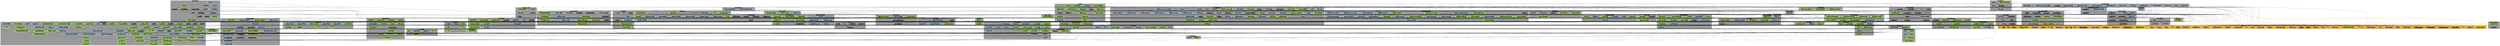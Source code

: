 digraph "dot_FromArray" {	graph [		clusterrank="true"		size="31.2500,31.2500"	];		subgraph "pf" {		node [];			n89 [label="_hkeyDisplayStackName" URL="_hkeyDisplayStackName%2Cpf%2Cstack+%22libOPN_Display%22%2C1"];		n49 [label="_scriptDisplayCard" URL="_scriptDisplayCard%2Cpf%2Cstack+%22libOPN_Display%22%2C1"];		n88 [label="_scriptDisplayStackName" URL="_scriptDisplayStackName%2Cpf%2Cstack+%22libOPN_Display%22%2C1"];		n139 [label="dot_CheckResult" URL="dot_CheckResult%2Cpf%2Cstack+%22libOPN_GraphViz%22%2C1"];		n125 [label="_GetGraphProperty" URL="_GetGraphProperty%2Cpf%2Cstack+%22libOPN_Overlay%22%2C1"];	}		subgraph "pc" {		node [];			n238 [label="handler_AddToCallArray" URL="handler_AddToCallArray%2Cpc%2Cstack+%22lib_HandlerCalls%22%2C1"];		n496 [label="setDisplayStackRect" URL="setDisplayStackRect%2Cpc%2Cstack+%22libOPN_Display%22%2C1"];		n122 [label="outline_ToXMLRecurse" URL="outline_ToXMLRecurse%2Cpc%2Cstack+%22libOPN_Outline%22%2C1"];		n2 [label="_ResizeStackToImage" URL="_ResizeStackToImage%2Cpc%2Cstack+%22libOPN_Display%22%2C1"];		n179 [label="_AddHeaderStuff" URL="_AddHeaderStuff%2Cpc%2Cstack+%22lib_Dot%22%2C1"];		n320 [label="_SetGraphProperty" URL="_SetGraphProperty%2Cpc%2Cstack+%22libOPN_Overlay%22%2C1"];		n329 [label="overlay_SetAndStoreFileRelative" URL="overlay_SetAndStoreFileRelative%2Cpc%2Cstack+%22libOPN_Overlay%22%2C1"];		n114 [label="linkArray_Add" URL="linkArray_Add%2Cpc%2Cstack+%22lib_LinkArray%22%2C1"];		n257 [label="_parseDictionary" URL="_parseDictionary%2Cpc%2Cstack+%22lib_LiveCodeDictionary%22%2C1"];		n178 [label="_AddGraphSize" URL="_AddGraphSize%2Cpc%2Cstack+%22lib_Dot%22%2C1"];		n550 [label="object_AddMissingArrays" URL="object_AddMissingArrays%2Cpc%2Cstack+%22libOPN_ObjectText%22%2C1"];	}		subgraph "s" {		node [fillcolor="grey", style="filled", color="white"];			n295 [label="controller_Table" URL="controller_Table%2Cs%2Cstack+%22libOPN_MVCExtras%22%2C1"];		n226 [label="object_FileArray" URL="object_FileArray%2Cs%2Cstack+%22libOPN_Model%22%2C1"];		n305 [label="view_CardArray" URL="view_CardArray%2Cs%2Cstack+%22model_View%22%2C1"];		n427 [label="menu_ToolTitle" URL="menu_ToolTitle%2Cs%2CMissing%2C1"];		n150 [label="rect" URL="rect%2Cs%2CMissing%2C1"];		n4 [label="backing_Visible" URL="backing_Visible%2Cs%2CMissing%2C1"];		n61 [label="overlay_Array" URL="overlay_Array%2Cs%2Cstack+%22libOPN_Overlay%22%2C1"];		n293 [label="event_Trigger" URL="event_Trigger%2Cs%2Cstack+%22libOPN_MVC%22%2C1"];		n541 [label="overlay_Size" URL="overlay_Size%2Cs%2Cstack+%22libOPN_Overlay%22%2C1"];		n555 [label="title_Colour" URL="title_Colour%2Cs%2CMissing%2C1"];		n6 [label="resize_Style" URL="resize_Style%2Cs%2CMissing%2C1"];		n494 [label="displayed_IdLinkArray" URL="displayed_IdLinkArray%2Cs%2CMissing%2C1"];		n558 [label="tree_ColourSet" URL="tree_ColourSet%2Cs%2CMissing%2C1"];		n383 [label="svg_URL" URL="svg_URL%2Cs%2CMissing%2C1"];		n198 [label="displayed_Array" URL="displayed_Array%2Cs%2CMissing%2C1"];		n314 [label="uOPN_NamedViewArray" URL="uOPN_NamedViewArray%2Cs%2CMissing%2C1"];		n543 [label="dot_Text" URL="dot_Text%2Cs%2CMissing%2C1"];		n557 [label="tree_Array" URL="tree_Array%2Cs%2CMissing%2C1"];		n577 [label="displayed_OverlayFolder" URL="displayed_OverlayFolder%2Cs%2CMissing%2C1"];		n377 [label="view_ControllerArray" URL="view_ControllerArray%2Cs%2Cstack+%22model_View%22%2C1"];		n296 [label="event_TriggerArray" URL="event_TriggerArray%2Cs%2Cstack+%22libOPN_MVC%22%2C1"];		n498 [label="stack_Dimensions" URL="stack_Dimensions%2Cs%2Cstack+%22lib_Geometry%22%2C1"];		n544 [label="dot_HeaderArray" URL="dot_HeaderArray%2Cs%2Cstack+%22model_Dot%22%2C1"];		n107 [label="menu_Title" URL="menu_Title%2Cs%2Cstack+%22lib_MenuButton%22%2C1"];		n426 [label="displayed_OverlayGeometry" URL="displayed_OverlayGeometry%2Cs%2CMissing%2C1"];		n362 [label="card_Margin" URL="card_Margin%2Cs%2Cstack+%22lib_View%22%2C1"];		n493 [label="displayed_IdArray" URL="displayed_IdArray%2Cs%2CMissing%2C1"];		n236 [label="object_DataBaseArray" URL="object_DataBaseArray%2Cs%2Cstack+%22libOPN_Model%22%2C1"];		n193 [label="action_InspectCommand" URL="action_InspectCommand%2Cs%2CMissing%2C1"];		n60 [label="overlay_PropertyArray" URL="overlay_PropertyArray%2Cs%2Cstack+%22libOPN_Overlay%22%2C1"];		n176 [label="overlay_Of" URL="overlay_Of%2Cs%2Cstack+%22libOPN_Overlay%22%2C1"];		n201 [label="line_Menu" URL="line_Menu%2Cs%2CMissing%2C1"];		n194 [label="cog_Menu" URL="cog_Menu%2Cs%2CMissing%2C1"];		n196 [label="display_MouseTarget" URL="display_MouseTarget%2Cs%2CMissing%2C1"];		n304 [label="view_Array" URL="view_Array%2Cs%2Cstack+%22model_View%22%2C1"];		n5 [label="image_File" URL="image_File%2Cs%2CMissing%2C1"];		n495 [label="displayed_OverlayLinkArray" URL="displayed_OverlayLinkArray%2Cs%2CMissing%2C1"];		n108 [label="menu_BurntTitle" URL="menu_BurntTitle%2Cs%2Cstack+%22lib_MenuButton%22%2C1"];		n162 [label="overlay_Controller" URL="overlay_Controller%2Cs%2Cstack+%22libOPN_Overlay%22%2C1"];		n84 [label="overlay_Style" URL="overlay_Style%2Cs%2Cstack+%22libOPN_Overlay%22%2C1"];		n556 [label="title_Text" URL="title_Text%2Cs%2CMissing%2C1"];		n8 [label="uOPN" URL="uOPN%2Cs%2CMissing%2C1"];		n199 [label="displayed_Title" URL="displayed_Title%2Cs%2CMissing%2C1"];		n270 [label="mainstack_WalkArray" URL="mainstack_WalkArray%2Cs%2Cstack+%22model_Mainstack%22%2C1"];		n192 [label="action_DoubleClickCommand" URL="action_DoubleClickCommand%2Cs%2CMissing%2C1"];		n428 [label="trigger_Name" URL="trigger_Name%2Cs%2Cstack+%22libOPN_MVC%22%2C1"];		n171 [label="project_ProcessedHkeyArray" URL="project_ProcessedHkeyArray%2Cs%2Cstack+%22model_Project%22%2C1"];		n200 [label="displayed_TitleColour" URL="displayed_TitleColour%2Cs%2CMissing%2C1"];		n93 [label="edited_Flag" URL="edited_Flag%2Cs%2Cstack+%22model_IDE%22%2C1"];		n157 [label="displayed_OverlayName" URL="displayed_OverlayName%2Cs%2CMissing%2C1"];		n3 [label="background_Colour" URL="background_Colour%2Cs%2CMissing%2C1"];	}		subgraph "g" {		node [fillcolor="grey50", style="filled", color="white"];			n289 [label="object_Folder" URL="object_Folder%2Cg%2Cstack+%22model_ObjectMetadata%22%2C1"];		n128 [label="overlay_Name" URL="overlay_Name%2Cg%2Cstack+%22libOPN_Overlay%22%2C1"];		n106 [label="stack_BehaviorButton" URL="stack_BehaviorButton%2Cg%2Cstack+%22libOPN_Deps%22%2C1"];		n307 [label="object_Hkey" URL="object_Hkey%2Cg%2Cstack+%22lib_Hkey%22%2C1"];		n509 [label="model_Value" URL="model_Value%2Cg%2CMissing%2C1"];		n126 [label="overlay_Array" URL="overlay_Array%2Cg%2Cstack+%22libOPN_Overlay%22%2C1"];		n100 [label="overlay_Style" URL="overlay_Style%2Cg%2Cstack+%22libOPN_Overlay%22%2C1"];		n31 [label="view_Hierarchy" URL="view_Hierarchy%2Cg%2Cstack+%22lib_Common%22%2C1"];		n572 [label="dot_HeaderArray" URL="dot_HeaderArray%2Cg%2Cstack+%22model_Dot%22%2C1"];		n63 [label="stack_SubName" URL="stack_SubName%2Cg%2Cstack+%22lib_Common%22%2C1"];		n233 [label="view_Array" URL="view_Array%2Cg%2Cstack+%22model_View%22%2C1"];		n387 [label="stack_Object" URL="stack_Object%2Cg%2Cstack+%22lib_Common%22%2C1"];		n502 [label="card_Object" URL="card_Object%2Cg%2Cstack+%22lib_Stack%22%2C1"];		n163 [label="hkey_SearchHierarchy" URL="hkey_SearchHierarchy%2Cg%2Cstack+%22libOPN_Deps%22%2C1"];		n263 [label="mainstack_Hash" URL="mainstack_Hash%2Cg%2Cstack+%22model_Mainstack%22%2C1"];		n159 [label="dot_ConstructDefSection" URL="dot_ConstructDefSection%2Cg%2CMissing%2C1"];		n316 [label="uRIP" URL="uRIP%2Cg%2CMissing%2C1"];		n410 [label="displayed_OverlayName" URL="displayed_OverlayName%2Cg%2CMissing%2C1"];		n579 [label="overlay_PropertyArray" URL="overlay_PropertyArray%2Cg%2Cstack+%22libOPN_Overlay%22%2C1"];		n348 [label="view_CardArray" URL="view_CardArray%2Cg%2Cstack+%22model_View%22%2C1"];		n291 [label="menu_DataArray" URL="menu_DataArray%2Cg%2Cstack+%22model_ScriptMenu%22%2C1"];		n136 [label="stackDataObjects_Folder" URL="stackDataObjects_Folder%2Cg%2Cstack+%22model_ObjectMetadata%22%2C1"];		n197 [label="display_View" URL="display_View%2Cg%2CMissing%2C1"];		n447 [label="menuItem_HKey" URL="menuItem_HKey%2Cg%2Cstack+%22libOPN_MVC%22%2C1"];		n144 [label="textStack_Folder" URL="textStack_Folder%2Cg%2Cstack+%22model_ObjectMetadata%22%2C1"];		n564 [label="uOPN" URL="uOPN%2Cg%2CMissing%2C1"];		n172 [label="textStackOverlay_Folder" URL="textStackOverlay_Folder%2Cg%2Cstack+%22model_ObjectMetadata%22%2C1"];		n21 [label="model_Object" URL="model_Object%2Cg%2Cstack+%22libOPN_Model%22%2C1"];		n347 [label="project_ProcessedHkeyArrayFile" URL="project_ProcessedHkeyArrayFile%2Cg%2Cstack+%22model_Project%22%2C1"];		n385 [label="menu_ScriptTitles" URL="menu_ScriptTitles%2Cg%2Cstack+%22lib_MenuButton%22%2C1"];		n161 [label="dot_ConstructLinkSection" URL="dot_ConstructLinkSection%2Cg%2CMissing%2C1"];		n105 [label="object_DataBaseFile" URL="object_DataBaseFile%2Cg%2Cstack+%22libOPN_Model%22%2C1"];		n448 [label="menu_Controller" URL="menu_Controller%2Cg%2Cstack+%22lib_MenuButton%22%2C1"];		n267 [label="main_Stack" URL="main_Stack%2Cg%2Cstack+%22libOPN_Deps%22%2C1"];		n85 [label="burnt_MenuController" URL="burnt_MenuController%2Cg%2Cstack+%22lib_MenuButton%22%2C1"];		n87 [label="view_Object" URL="view_Object%2Cg%2Cstack+%22lib_View%22%2C1"];		n491 [label="props" URL="props%2Cg%2CMissing%2C1"];		n529 [label="mainStack_Hash" URL="mainStack_Hash%2Cg%2Cstack+%22libOPN_Deps%22%2C1"];		n551 [label="object_DefaultPropArray" URL="object_DefaultPropArray%2Cg%2Cstack+%22libOPN_ObjectText%22%2C1"];		n248 [label="stackArray_Version" URL="stackArray_Version%2Cg%2Cstack+%22libOPN_ObjectText%22%2C1"];		n441 [label="formatted_Height" URL="formatted_Height%2Cg%2Cstack+%22lib_View%22%2C1"];		n465 [label="model_RefreshDisplays" URL="model_RefreshDisplays%2Cg%2Cstack+%22libOPN_Model%22%2C1"];		n203 [label="tree_Widget" URL="tree_Widget%2Cg%2CMissing%2C1"];		n90 [label="view_IsTemplate" URL="view_IsTemplate%2Cg%2Cstack+%22lib_Common%22%2C1"];		n381 [label="view_ToolMode" URL="view_ToolMode%2Cg%2Cstack+%22libOPN_MVCExtras%22%2C1"];		n308 [label="rugged_ID" URL="rugged_ID%2Cg%2Cstack+%22lib_Common%22%2C1"];		n472 [label="view_Refresh" URL="view_Refresh%2Cg%2CMissing%2C1"];		n247 [label="object_PropertyArray" URL="object_PropertyArray%2Cg%2Cstack+%22libOPN_ObjectText%22%2C1"];		n165 [label="object_Hierarchy" URL="object_Hierarchy%2Cg%2Cstack+%22lib_Object%22%2C1"];		n269 [label="mainstack_Harray" URL="mainstack_Harray%2Cg%2Cstack+%22model_Mainstack%22%2C1"];		n310 [label="menu_SubStackCard" URL="menu_SubStackCard%2Cg%2Cstack+%22lib_MenuButton%22%2C1"];		n416 [label="script_OverlayArray" URL="script_OverlayArray%2Cg%2Cstack+%22libOPN_ScriptGraphModel%22%2C1"];		n208 [label="model_ViewLinks" URL="model_ViewLinks%2Cg%2Cstack+%22libOPN_Model%22%2C1"];		n81 [label="dot_Header" URL="dot_Header%2Cg%2Cstack+%22lib_Dot%22%2C1"];		n418 [label="rev_PropertyArray" URL="rev_PropertyArray%2Cg%2Cstack+%22libOPN_ObjectText%22%2C1"];		n479 [label="script_OverlayFile" URL="script_OverlayFile%2Cg%2Cstack+%22lib_Script%22%2C1"];		n455 [label="mainstack_WalkArray" URL="mainstack_WalkArray%2Cg%2Cstack+%22model_Mainstack%22%2C1"];		n62 [label="menu_SubStack" URL="menu_SubStack%2Cg%2Cstack+%22lib_MenuButton%22%2C1"];		n319 [label="object_MetaDataFolder" URL="object_MetaDataFolder%2Cg%2Cstack+%22model_ObjectMetadata%22%2C1"];		n158 [label="dot_ConstructClusterSection" URL="dot_ConstructClusterSection%2Cg%2CMissing%2C1"];		n286 [label="mobile_Name" URL="mobile_Name%2Cg%2Cstack+%22lib_Common%22%2C1"];		n292 [label="menu_DefaultTitle" URL="menu_DefaultTitle%2Cg%2Cstack+%22lib_MenuButton%22%2C1"];		n103 [label="object_DataBaseArray" URL="object_DataBaseArray%2Cg%2Cstack+%22libOPN_Model%22%2C1"];		n145 [label="mainstack_File" URL="mainstack_File%2Cg%2Cstack+%22lib_Object%22%2C1"];		n22 [label="custom_PropertyArray" URL="custom_PropertyArray%2Cg%2Cstack+%22libOPN_ObjectText%22%2C1"];		n214 [label="mainStack_MetaArray" URL="mainStack_MetaArray%2Cg%2Cstack+%22libOPN_Deps%22%2C1"];		n7 [label="stack_Name" URL="stack_Name%2Cg%2Cstack+%22lib_Common%22%2C1"];		n232 [label="view_ControllerArray" URL="view_ControllerArray%2Cg%2Cstack+%22model_View%22%2C1"];		n461 [label="project_OverlayFolder" URL="project_OverlayFolder%2Cg%2Cstack+%22model_Project%22%2C1"];		n264 [label="main_Stack" URL="main_Stack%2Cg%2Cstack+%22lib_Common%22%2C1"];		n48 [label="scriptLibrary_Card" URL="scriptLibrary_Card%2Cg%2Cstack+%22libOPN_Display%22%2C1"];		n160 [label="dot_ConstructHeader" URL="dot_ConstructHeader%2Cg%2CMissing%2C1"];		n540 [label="dgProps" URL="dgProps%2Cg%2CMissing%2C1"];		n290 [label="menu_BurntTitle" URL="menu_BurntTitle%2Cg%2Cstack+%22lib_MenuButton%22%2C1"];		n277 [label="model_Folder" URL="model_Folder%2Cg%2Cstack+%22libOPN_Model%22%2C1"];		n302 [label="mainStack_ManifestArray" URL="mainStack_ManifestArray%2Cg%2Cstack+%22model_Mainstack%22%2C1"];		n397 [label="stack_Object" URL="stack_Object%2Cg%2Cstack+%22lib_Stack%22%2C1"];		n41 [label="object_FileArray" URL="object_FileArray%2Cg%2Cstack+%22libOPN_Model%22%2C1"];		n20 [label="event_Model" URL="event_Model%2Cg%2Cstack+%22libOPN_MVCExtras%22%2C1"];		n91 [label="view_Template" URL="view_Template%2Cg%2Cstack+%22lib_ViewTemplate%22%2C1"];		n559 [label="tree_Field" URL="tree_Field%2Cg%2CMissing%2C1"];		n499 [label="dot_NodeDefLine" URL="dot_NodeDefLine%2Cg%2CMissing%2C1"];		n449 [label="menu_Table" URL="menu_Table%2Cg%2Cstack+%22lib_MenuButton%22%2C1"];		n315 [label="view_AboveTarget" URL="view_AboveTarget%2Cg%2Cstack+%22lib_View%22%2C1"];		n313 [label="uOPN_NamedViewArray" URL="uOPN_NamedViewArray%2Cg%2CMissing%2C1"];		n86 [label="menu_Title" URL="menu_Title%2Cg%2Cstack+%22lib_MenuButton%22%2C1"];		n417 [label="script_OverlayData" URL="script_OverlayData%2Cg%2Cstack+%22libOPN_ScriptGraphModel%22%2C1"];		n552 [label="script_SvgFile" URL="script_SvgFile%2Cg%2Cstack+%22lib_DisplayGraph%22%2C1"];		n442 [label="formatted_Width" URL="formatted_Width%2Cg%2Cstack+%22lib_View%22%2C1"];		n430 [label="view_Name" URL="view_Name%2Cg%2Cstack+%22lib_Common%22%2C1"];		n43 [label="model_File" URL="model_File%2Cg%2Cstack+%22libOPN_Model%22%2C1"];		n462 [label="checkout_Folder" URL="checkout_Folder%2Cg%2Cstack+%22model_ObjectMetadata%22%2C1"];		n318 [label="overlay_Folder" URL="overlay_Folder%2Cg%2Cstack+%22model_OverlayArray%22%2C1"];		n149 [label="rect" URL="rect%2Cg%2CMissing%2C1"];	}		subgraph "c" {		node [fillcolor="LightBlue", style="filled", color="Blue"];			n487 [label="overlayArray_Graph" URL="overlayArray_Graph%2Cc%2Cstack+%22libOPN_Overlay%22%2C1"];		n533 [label="overlayArray_SetMainStackHash" URL="overlayArray_SetMainStackHash%2Cc%2Cstack+%22model_OverlayArray%22%2C1"];		n14 [label="overlayArray_SetClusterArray" URL="overlayArray_SetClusterArray%2Cc%2Cstack+%22model_OverlayArray%22%2C1"];		n547 [label="overlayArray_SetHeaderProperty" URL="overlayArray_SetHeaderProperty%2Cc%2Cstack+%22model_OverlayArray%22%2C1"];		n380 [label="controller_SetTable" URL="controller_SetTable%2Cc%2Cstack+%22libOPN_MVCExtras%22%2C1"];		n531 [label="overlay_SetArray" URL="overlay_SetArray%2Cc%2Cstack+%22libOPN_Overlay%22%2C1"];		n164 [label="hkey_AddDevelopmentHierarchy" URL="hkey_AddDevelopmentHierarchy%2Cc%2Cstack+%22lib_Hkey%22%2C1"];		n268 [label="deps_ConstructDependencyArray" URL="deps_ConstructDependencyArray%2Cc%2Cstack+%22libOPN_Project%22%2C1"];		n195 [label="display_ArrayView" URL="display_ArrayView%2Cc%2Cstack+%22libOPN_Display%22%2C1"];		n407 [label="xml_TidySpace" URL="xml_TidySpace%2Cc%2Cstack+%22lib_XML%22%2C1"];		n445 [label="object_ExportRevPropText" URL="object_ExportRevPropText%2Cc%2Cstack+%22model_Meta%22%2C1"];		n343 [label="hArray_RemoveSameNameTypeObjects" URL="hArray_RemoveSameNameTypeObjects%2Cc%2Cstack+%22lib_Common%22%2C1"];		n25 [label="file_Deconstruct" URL="file_Deconstruct%2Cc%2Cstack+%22lib_MediaWiki%22%2C1"];		n217 [label="objectArray_ExportAsFiles" URL="objectArray_ExportAsFiles%2Cc%2Cstack+%22lib_Deps%22%2C1"];		n492 [label="overlay_CreateAndSetData" URL="overlay_CreateAndSetData%2Cc%2Cstack+%22lib_DisplayGraph%22%2C1"];		n371 [label="object_FastStripIndex" URL="object_FastStripIndex%2Cc%2Cstack+%22lib_Hkey%22%2C1"];		n231 [label="line_AddToIndex" URL="line_AddToIndex%2Cc%2Cstack+%22lib_Text%22%2C1"];		n480 [label="object_ExportScript" URL="object_ExportScript%2Cc%2Cstack+%22lib_Common%22%2C1"];		n341 [label="hArray_RemoveObjectFromHandlerArray" URL="hArray_RemoveObjectFromHandlerArray%2Cc%2Cstack+%22lib_Common%22%2C1"];		n478 [label="array_Union" URL="array_Union%2Cc%2Cstack+%22lib_Array%22%2C1"];		n215 [label="mainstack_StoreHarray" URL="mainstack_StoreHarray%2Cc%2Cstack+%22model_Mainstack%22%2C1"];		n367 [label="git_ExecuteShell" URL="git_ExecuteShell%2Cc%2Cstack+%22lib_Git%22%2C1"];		n131 [label="object_GetPropertyArrays" URL="object_GetPropertyArrays%2Cc%2Cstack+%22libOPN_ObjectText%22%2C1"];		n328 [label="file_CreateText" URL="file_CreateText%2Cc%2Cstack+%22lib_Git%22%2C1"];		n59 [label="overlayArray_DeconstructMetadata" URL="overlayArray_DeconstructMetadata%2Cc%2Cstack+%22model_OverlayArray%22%2C1"];		n47 [label="folder_Format" URL="folder_Format%2Cc%2Cstack+%22lib_Common%22%2C1"];		n117 [label="overlay_SetFileNames" URL="overlay_SetFileNames%2Cc%2Cstack+%22libOPN_Overlay%22%2C1"];		n175 [label="script_RedrawDependencyArray" URL="script_RedrawDependencyArray%2Cc%2Cstack+%22lib_DisplayGraph%22%2C1"];		n489 [label="overlay_CreateView" URL="overlay_CreateView%2Cc%2CMissing%2C1"];		n16 [label="overlayArray_SetGraphPropertyArray" URL="overlayArray_SetGraphPropertyArray%2Cc%2Cstack+%22model_OverlayArray%22%2C1"];		n287 [label="graph_ScriptHandlers" URL="graph_ScriptHandlers%2Cc%2Cstack+%22lib_DisplayGraph%22%2C1"];		n220 [label="stackArray_DeleteObjectFolder" URL="stackArray_DeleteObjectFolder%2Cc%2Cstack+%22lib_Deps%22%2C1"];		n124 [label="xml_CreateTree" URL="xml_CreateTree%2Cc%2Cstack+%22lib_XML%22%2C1"];		n285 [label="display_DotArray" URL="display_DotArray%2Cc%2CMissing%2C1"];		n222 [label="stackArray_ExportStackFiles" URL="stackArray_ExportStackFiles%2Cc%2Cstack+%22lib_Deps%22%2C1"];		n102 [label="rect_AddVector" URL="rect_AddVector%2Cc%2Cstack+%22lib_Geometry%22%2C1"];		n433 [label="menu_SetTitleTableArrayGlobal" URL="menu_SetTitleTableArrayGlobal%2Cc%2Cstack+%22model_ScriptMenu%22%2C1"];		n118 [label="file_ReplaceHome" URL="file_ReplaceHome%2Cc%2Cstack+%22libOPN_TextStackFiles%22%2C1"];		n40 [label="overlayArray_SetGeometryArray" URL="overlayArray_SetGeometryArray%2Cc%2Cstack+%22model_OverlayArray%22%2C1"];		n425 [label="overlay_SetImage" URL="overlay_SetImage%2Cc%2Cstack+%22lib_DisplayGraph%22%2C1"];		n94 [label="rev_MarkStackEdited" URL="rev_MarkStackEdited%2Cc%2Cstack+%22model_IDE%22%2C1"];		n23 [label="objectArray_CleanGeneral" URL="objectArray_CleanGeneral%2Cc%2Cstack+%22libOPN_ObjectText%22%2C1"];		n152 [label="rect_SetHeight" URL="rect_SetHeight%2Cc%2Cstack+%22lib_Geometry%22%2C1"];		n522 [label="hkey_ObjectWalk" URL="hkey_ObjectWalk%2Cc%2Cstack+%22lib_HarrayWalk%22%2C1"];		n375 [label="object_AddScriptAndCustomArray" URL="object_AddScriptAndCustomArray%2Cc%2Cstack+%22libOPN_ObjectText%22%2C1"];		n476 [label="overlayData_SetGraphProps" URL="overlayData_SetGraphProps%2Cc%2Cstack+%22libOPN_Overlay%22%2C1"];		n67 [label="folder_CreateNested" URL="folder_CreateNested%2Cc%2Cstack+%22lib_Common%22%2C1"];		n36 [label="overlay_CreateDotFiles" URL="overlay_CreateDotFiles%2Cc%2Cstack+%22libOPN_Overlay%22%2C1"];		n99 [label="dot_NormalizeDotCommand" URL="dot_NormalizeDotCommand%2Cc%2Cstack+%22libOPN_GraphViz%22%2C1"];		n358 [label="overlayData_SetMessageStyle" URL="overlayData_SetMessageStyle%2Cc%2Cstack+%22libOPN_Overlay%22%2C1"];		n34 [label="extract" URL="extract%2Cc%2CMissing%2C1"];		n535 [label="script_CreateAndDisplaySVG" URL="script_CreateAndDisplaySVG%2Cc%2Cstack+%22lib_DisplayGraph%22%2C1"];		n218 [label="pref_SetValue" URL="pref_SetValue%2Cc%2Cstack+%22model_Prefs%22%2C1"];		n360 [label="overlayData_SetSetPropStyle" URL="overlayData_SetSetPropStyle%2Cc%2Cstack+%22libOPN_Overlay%22%2C1"];		n234 [label="model_SetArray" URL="model_SetArray%2Cc%2Cstack+%22libOPN_Model%22%2C1"];		n9 [label="view_CloneStack" URL="view_CloneStack%2Cc%2Cstack+%22lib_Stack%22%2C1"];		n134 [label="dot_SaveTemporaryFile" URL="dot_SaveTemporaryFile%2Cc%2Cstack+%22model_Dot%22%2C1"];		n283 [label="hkey_AddToKeyWordArray" URL="hkey_AddToKeyWordArray%2Cc%2Cstack+%22lib_Common%22%2C1"];		n191 [label="display_Array" URL="display_Array%2Cc%2Cstack+%22libOPN_Display%22%2C1"];		n168 [label="overlay_CreateGraph" URL="overlay_CreateGraph%2Cc%2Cstack+%22libOPN_Overlay%22%2C1"];		n562 [label="rev_CleanGeneralPropertyArray" URL="rev_CleanGeneralPropertyArray%2Cc%2Cstack+%22libOPN_ScriptExtras%22%2C1"];		n345 [label="rev_CleanRevGeneralPropSets" URL="rev_CleanRevGeneralPropSets%2Cc%2Cstack+%22libOPN_ScriptExtras%22%2C1"];		n351 [label="object_ExportCustomArray" URL="object_ExportCustomArray%2Cc%2Cstack+%22libOPN_ObjectText%22%2C1"];		n211 [label="mainstack_AddArrayToGlobal" URL="mainstack_AddArrayToGlobal%2Cc%2Cstack+%22lib_Deps%22%2C1"];		n156 [label="display_DotSections" URL="display_DotSections%2Cc%2Cstack+%22lib_DisplayGraph%22%2C1"];		n520 [label="dot_ProcessAndSaveFiles" URL="dot_ProcessAndSaveFiles%2Cc%2Cstack+%22lib_DisplayGraph%22%2C1"];		n288 [label="display_Overlay" URL="display_Overlay%2Cc%2Cstack+%22libOPN_Overlay%22%2C1"];		n15 [label="overlayArray_SetData" URL="overlayArray_SetData%2Cc%2Cstack+%22model_OverlayArray%22%2C1"];		n506 [label="hkey_NormalizeType" URL="hkey_NormalizeType%2Cc%2Cstack+%22lib_Common%22%2C1"];		n129 [label="objectArray_AddCard" URL="objectArray_AddCard%2Cc%2Cstack+%22libOPN_ObjectText%22%2C1"];		n452 [label="linkArray_DeconstructDataArray" URL="linkArray_DeconstructDataArray%2Cc%2Cstack+%22lib_LinkArray%22%2C1"];		n526 [label="dot_ConvertToInches" URL="dot_ConvertToInches%2Cc%2Cstack+%22lib_Dot%22%2C1"];		n77 [label="overlayArray_DeconstructData" URL="overlayArray_DeconstructData%2Cc%2Cstack+%22model_OverlayArray%22%2C1"];		n438 [label="mainstack_StoreWalkArray" URL="mainstack_StoreWalkArray%2Cc%2Cstack+%22model_Mainstack%22%2C1"];		n530 [label="stack_CleanBeforeSave" URL="stack_CleanBeforeSave%2Cc%2CMissing%2C1"];		n326 [label="dot_DoImageMapShell" URL="dot_DoImageMapShell%2Cc%2Cstack+%22libOPN_GraphViz%22%2C1"];		n273 [label="checkout_SetFolderAndRepotype" URL="checkout_SetFolderAndRepotype%2Cc%2Cstack+%22model_ObjectMetadata%22%2C1"];		n312 [label="overlay_Files" URL="overlay_Files%2Cc%2Cstack+%22libOPN_TextStackFiles%22%2C1"];		n113 [label="linkArray_IdConstruct" URL="linkArray_IdConstruct%2Cc%2Cstack+%22lib_LinkArray%22%2C1"];		n120 [label="overlayArray_SetGraphProperty" URL="overlayArray_SetGraphProperty%2Cc%2Cstack+%22model_OverlayArray%22%2C1"];		n370 [label="object_AddBehaviors" URL="object_AddBehaviors%2Cc%2Cstack+%22lib_Object%22%2C1"];		n132 [label="objectArray_AddClonedBackgroundToCard" URL="objectArray_AddClonedBackgroundToCard%2Cc%2Cstack+%22libOPN_ObjectText%22%2C1"];		n553 [label="overlayArray_ConstructOverlayAndCreateFiles" URL="overlayArray_ConstructOverlayAndCreateFiles%2Cc%2Cstack+%22lib_DisplayGraph%22%2C1"];		n390 [label="script_HandlerFromTableOffsets" URL="script_HandlerFromTableOffsets%2Cc%2Cstack+%22lib_Deps%22%2C1"];		n463 [label="folder_AddObjectBit" URL="folder_AddObjectBit%2Cc%2Cstack+%22libOPN_TextStackFiles%22%2C1"];		n503 [label="object_ExportMetaImage" URL="object_ExportMetaImage%2Cc%2Cstack+%22model_Meta%22%2C1"];		n435 [label="dot_EscapeQuotes" URL="dot_EscapeQuotes%2Cc%2Cstack+%22libOPN_GraphViz%22%2C1"];		n357 [label="overlayData_SetGetPropStyle" URL="overlayData_SetGetPropStyle%2Cc%2Cstack+%22libOPN_Overlay%22%2C1"];		n337 [label="view_NormalizeName" URL="view_NormalizeName%2Cc%2Cstack+%22lib_Common%22%2C1"];		n488 [label="object_GoTo" URL="object_GoTo%2Cc%2Cstack+%22lib_Object%22%2C1"];		n578 [label="linkArray_RedrawOverlayMap" URL="linkArray_RedrawOverlayMap%2Cc%2Cstack+%22lib_DisplayGraph%22%2C1"];		n546 [label="overlay_Delete" URL="overlay_Delete%2Cc%2Cstack+%22libOPN_Overlay%22%2C1"];		n17 [label="overlayArray_SetHeaderArray" URL="overlayArray_SetHeaderArray%2Cc%2Cstack+%22model_OverlayArray%22%2C1"];		n355 [label="overlayData_SetCommandStyle" URL="overlayData_SetCommandStyle%2Cc%2Cstack+%22libOPN_Overlay%22%2C1"];		n227 [label="array_Save" URL="array_Save%2Cc%2Cstack+%22lib_Array%22%2C1"];		n508 [label="rect_Translate" URL="rect_Translate%2Cc%2Cstack+%22lib_Geometry%22%2C1"];		n536 [label="object_DeconstructPropertyArray" URL="object_DeconstructPropertyArray%2Cc%2Cstack+%22libOPN_ObjectText%22%2C1"];		n245 [label="stack_GetPropertArrays" URL="stack_GetPropertArrays%2Cc%2Cstack+%22libOPN_ObjectText%22%2C1"];		n69 [label="loc_SetTranslationVector" URL="loc_SetTranslationVector%2Cc%2Cstack+%22lib_Geometry%22%2C1"];		n221 [label="stackArray_ExportAudioClips" URL="stackArray_ExportAudioClips%2Cc%2Cstack+%22lib_Deps%22%2C1"];		n399 [label="objectArray_TempClean" URL="objectArray_TempClean%2Cc%2Cstack+%22libOPN_ObjectText%22%2C1"];		n446 [label="model_SetValue" URL="model_SetValue%2Cc%2Cstack+%22libOPN_Model%22%2C1"];		n510 [label="text_AddTrailing" URL="text_AddTrailing%2Cc%2Cstack+%22lib_Sitemap%22%2C1"];		n424 [label="overlay_SetFileRelative" URL="overlay_SetFileRelative%2Cc%2Cstack+%22libOPN_Overlay%22%2C1"];		n216 [label="mainStack_StoreManifestArray" URL="mainStack_StoreManifestArray%2Cc%2Cstack+%22model_Mainstack%22%2C1"];		n151 [label="rect_Normalize" URL="rect_Normalize%2Cc%2Cstack+%22lib_Geometry%22%2C1"];		n95 [label="rev_MarkStackSaved" URL="rev_MarkStackSaved%2Cc%2Cstack+%22model_IDE%22%2C1"];		n342 [label="hArray_RemoveObjectFromTypeArray" URL="hArray_RemoveObjectFromTypeArray%2Cc%2Cstack+%22lib_Common%22%2C1"];		n573 [label="array_StripDeeperLevels" URL="array_StripDeeperLevels%2Cc%2Cstack+%22lib_Array%22%2C1"];		n230 [label="array_AddToIndex" URL="array_AddToIndex%2Cc%2Cstack+%22lib_Array%22%2C1"];		n372 [label="script_AddLibrariesToHierarchy" URL="script_AddLibrariesToHierarchy%2Cc%2Cstack+%22lib_Hkey%22%2C1"];		n481 [label="script_ExportHandlersAndCalls" URL="script_ExportHandlersAndCalls%2Cc%2Cstack+%22lib_Common%22%2C1"];		n340 [label="hArray_RemoveObjectFromArray" URL="hArray_RemoveObjectFromArray%2Cc%2Cstack+%22lib_Common%22%2C1"];		n147 [label="stack_SetDimensions" URL="stack_SetDimensions%2Cc%2Cstack+%22lib_Geometry%22%2C1"];		n352 [label="array_ToFolder" URL="array_ToFolder%2Cc%2Cstack+%22lib_Array%22%2C1"];		n497 [label="rect_ExtractDimensions" URL="rect_ExtractDimensions%2Cc%2Cstack+%22lib_Geometry%22%2C1"];		n228 [label="stack_Create" URL="stack_Create%2Cc%2Cstack+%22lib_Stack%22%2C1"];		n181 [label="object_ExportMetaText" URL="object_ExportMetaText%2Cc%2Cstack+%22model_Meta%22%2C1"];		n477 [label="overlayData_Store" URL="overlayData_Store%2Cc%2Cstack+%22libOPN_Overlay%22%2C1"];		n58 [label="overlayArray_DeconstructGroupStyleArray" URL="overlayArray_DeconstructGroupStyleArray%2Cc%2Cstack+%22model_OverlayArray%22%2C1"];		n451 [label="opn_Notify" URL="opn_Notify%2Cc%2Cstack+%22Rescue+Livecode+World%22%2C1"];		n116 [label="scriptObject_NormalizeGraphName" URL="scriptObject_NormalizeGraphName%2Cc%2Cstack+%22libOPN_ScriptGraphModel%22%2C1"];		n505 [label="object_MaybeAddBehavior" URL="object_MaybeAddBehavior%2Cc%2Cstack+%22lib_Object%22%2C1"];		n240 [label="line_Add" URL="line_Add%2Cc%2Cstack+%22lib_Common%22%2C1"];		n401 [label="stack_Save" URL="stack_Save%2Cc%2Cstack+%22lib_Stack%22%2C1"];		n317 [label="mainstack_StoreSomeArray" URL="mainstack_StoreSomeArray%2Cc%2Cstack+%22model_Mainstack%22%2C1"];		n110 [label="shell_BashParamEscape" URL="shell_BashParamEscape%2Cc%2Cstack+%22lib_Shell%22%2C1"];		n266 [label="script_SetSuiteOffsets" URL="script_SetSuiteOffsets%2Cc%2Cstack+%22model_ScriptSuite%22%2C1"];		n331 [label="text_InsertParagraph" URL="text_InsertParagraph%2Cc%2Cstack+%22lib_Text%22%2C1"];		n403 [label="object_SetShortStackName" URL="object_SetShortStackName%2Cc%2Cstack+%22lib_Common%22%2C1"];		n29 [label="overlayArray_SetMetadataArray" URL="overlayArray_SetMetadataArray%2Cc%2Cstack+%22model_OverlayArray%22%2C1"];		n11 [label="dot_NormalizeArray" URL="dot_NormalizeArray%2Cc%2Cstack+%22lib_Dot%22%2C1"];		n284 [label="display_ScriptArray" URL="display_ScriptArray%2Cc%2Cstack+%22lib_DisplayGraph%22%2C1"];		n534 [label="overlayData_SetArray" URL="overlayData_SetArray%2Cc%2Cstack+%22libOPN_Overlay%22%2C1"];		n542 [label="display_Dot" URL="display_Dot%2Cc%2Cstack+%22lib_DisplayGraph%22%2C1"];		n235 [label="model_GetFileArray" URL="model_GetFileArray%2Cc%2CMissing%2C1"];		n458 [label="osx_Notify" URL="osx_Notify%2Cc%2Cstack+%22Rescue+Livecode+World%22%2C1"];		n223 [label="stackArray_ExportVideoClips" URL="stackArray_ExportVideoClips%2Cc%2Cstack+%22lib_Deps%22%2C1"];		n466 [label="menu_SearchViewHierarchy" URL="menu_SearchViewHierarchy%2Cc%2Cstack+%22lib_MenuButton%22%2C1"];		n119 [label="overlay_ShortFiles" URL="overlay_ShortFiles%2Cc%2Cstack+%22libOPN_TextStackFiles%22%2C1"];		n97 [label="hkey_Deconstruct" URL="hkey_Deconstruct%2Cc%2Cstack+%22lib_Common%22%2C1"];		n153 [label="rect_SetWidth" URL="rect_SetWidth%2Cc%2Cstack+%22lib_Geometry%22%2C1"];		n571 [label="handler_AddToCallArray" URL="handler_AddToCallArray%2Cc%2Cstack+%22lib_Common%22%2C1"];		n563 [label="rev_CleanGlxProps" URL="rev_CleanGlxProps%2Cc%2Cstack+%22libOPN_ScriptExtras%22%2C1"];		n346 [label="rev_CleanRevGeometrySets" URL="rev_CleanRevGeometrySets%2Cc%2Cstack+%22libOPN_ScriptExtras%22%2C1"];		n155 [label="rect_SubtractMargins" URL="rect_SubtractMargins%2Cc%2Cstack+%22lib_Geometry%22%2C1"];		n18 [label="overlayData_ConstructAndSetGroupStyleArray" URL="overlayData_ConstructAndSetGroupStyleArray%2Cc%2Cstack+%22libOPN_Overlay%22%2C1"];		n1 [label="display_Image" URL="display_Image%2Cc%2Cstack+%22libOPN_Display%22%2C1"];		n521 [label="overlayData_NormalizeName" URL="overlayData_NormalizeName%2Cc%2Cstack+%22libOPN_Overlay%22%2C1"];		n376 [label="object_AddToArray" URL="object_AddToArray%2Cc%2Cstack+%22lib_Common%22%2C1"];		n384 [label="object_SetHierarchy" URL="object_SetHierarchy%2Cc%2Cstack+%22lib_Object%22%2C1"];		n475 [label="overlay_SetData" URL="overlay_SetData%2Cc%2Cstack+%22libOPN_Overlay%22%2C1"];		n297 [label="hkey_Deconstruct" URL="hkey_Deconstruct%2Cc%2Cstack+%22model_Hkey%22%2C1"];		n453 [label="model_DeleteArray" URL="model_DeleteArray%2Cc%2Cstack+%22libOPN_Model%22%2C1"];		n64 [label="object_StackNameOffsets" URL="object_StackNameOffsets%2Cc%2Cstack+%22lib_Common%22%2C1"];		n527 [label="deps_SaveMainstackAndExportArrays" URL="deps_SaveMainstackAndExportArrays%2Cc%2Cstack+%22libOPN_Project%22%2C1"];		n382 [label="display_SVG" URL="display_SVG%2Cc%2Cstack+%22lib_Display%22%2C1"];		n224 [label="outline_SetChildrenOffsets" URL="outline_SetChildrenOffsets%2Cc%2Cstack+%22libOPN_Outline%22%2C1"];		n246 [label="file_SetHomeRelative" URL="file_SetHomeRelative%2Cc%2Cstack+%22lib_Common%22%2C1"];		n166 [label="script_IndexAndCreateOverlay" URL="script_IndexAndCreateOverlay%2Cc%2Cstack+%22lib_DisplayGraph%22%2C1"];		n333 [label="line_Insert" URL="line_Insert%2Cc%2Cstack+%22lib_Common%22%2C1"];		n576 [label="display_ScriptDotArray" URL="display_ScriptDotArray%2Cc%2Cstack+%22lib_DisplayGraph%22%2C1"];		n405 [label="script_DeconstructMetaDataSuite" URL="script_DeconstructMetaDataSuite%2Cc%2Cstack+%22lib_Common%22%2C1"];		n98 [label="script_HandlerFromTableOffsets" URL="script_HandlerFromTableOffsets%2Cc%2Cstack+%22lib_Common%22%2C1"];		n359 [label="overlayData_SetMissingStyle" URL="overlayData_SetMissingStyle%2Cc%2Cstack+%22libOPN_Overlay%22%2C1"];		n13 [label="overlayArray_AddDefaultUnion" URL="overlayArray_AddDefaultUnion%2Cc%2Cstack+%22model_OverlayArray%22%2C1"];		n33 [label="overlayArray_CreateFilesAndSetGeometry" URL="overlayArray_CreateFilesAndSetGeometry%2Cc%2Cstack+%22model_OverlayArray%22%2C1"];		n574 [label="margin_Normalize" URL="margin_Normalize%2Cc%2Cstack+%22lib_Geometry%22%2C1"];		n363 [label="view_CreateHiddenStack" URL="view_CreateHiddenStack%2Cc%2Cstack+%22lib_Stack%22%2C1"];		n280 [label="hArray_AddHandlerHash" URL="hArray_AddHandlerHash%2Cc%2Cstack+%22lib_Common%22%2C1"];		n528 [label="hkeyArray_AddToFiltered" URL="hkeyArray_AddToFiltered%2Cc%2CMissing%2C1"];		n464 [label="line_Delete" URL="line_Delete%2Cc%2Cstack+%22lib_Common%22%2C1"];		n500 [label="hkey_SetHandlerTypeProperties" URL="hkey_SetHandlerTypeProperties%2Cc%2Cstack+%22lib_GraphVizTools%22%2C1"];		n454 [label="dot_AddParamToNodeDef" URL="dot_AddParamToNodeDef%2Cc%2Cstack+%22libOPN_GraphViz%22%2C1"];		n344 [label="rev_CleanStack" URL="rev_CleanStack%2Cc%2Cstack+%22libOPN_ScriptExtras%22%2C1"];		n210 [label="mainStack_ExportAsFiles" URL="mainStack_ExportAsFiles%2Cc%2Cstack+%22lib_Deps%22%2C1"];		n356 [label="overlayData_SetFunctionStyle" URL="overlayData_SetFunctionStyle%2Cc%2Cstack+%22libOPN_Overlay%22%2C1"];		n70 [label="object_ExportMetaHtml" URL="object_ExportMetaHtml%2Cc%2Cstack+%22model_Meta%22%2C1"];	}		subgraph "f" {		node [fillcolor="GreenYellow", style="filled", color="Green4"];			n378 [label="file_Hash" URL="file_Hash%2Cf%2Cstack+%22lib_Deps%22%2C1"];		n525 [label="text_RepeatString" URL="text_RepeatString%2Cf%2Cstack+%22lib_Common%22%2C1"];		n138 [label="dot_UnFlatten" URL="dot_UnFlatten%2Cf%2Cstack+%22libOPN_GraphViz%22%2C1"];		n76 [label="overlayArray_ConstructFlatSubCluster" URL="overlayArray_ConstructFlatSubCluster%2Cf%2Cstack+%22model_OverlayArray%22%2C1"];		n471 [label="outline_LineParent" URL="outline_LineParent%2Cf%2Cstack+%22libOPN_Outline%22%2C1"];		n244 [label="text_StripQuoted" URL="text_StripQuoted%2Cf%2Cstack+%22lib_Common%22%2C1"];		n68 [label="loc_TranslationVector" URL="loc_TranslationVector%2Cf%2Cstack+%22lib_Geometry%22%2C1"];		n272 [label="object_FromScriptFolder" URL="object_FromScriptFolder%2Cf%2Cstack+%22lib_Common%22%2C1"];		n321 [label="checkout_FindRoot" URL="checkout_FindRoot%2Cf%2Cstack+%22model_ObjectMetadata%22%2C1"];		n398 [label="object_ExtractStack" URL="object_ExtractStack%2Cf%2Cstack+%22lib_Object%22%2C1"];		n421 [label="dot_GraphInchSize" URL="dot_GraphInchSize%2Cf%2Cstack+%22lib_Dot%22%2C1"];		n323 [label="outline_ToXmlStructure" URL="outline_ToXmlStructure%2Cf%2Cstack+%22libOPN_Outline%22%2C1"];		n50 [label="outline_Simplify" URL="outline_Simplify%2Cf%2Cstack+%22libOPN_Outline%22%2C1"];		n311 [label="git_Version" URL="git_Version%2Cf%2Cstack+%22lib_Git%22%2C1"];		n419 [label="mainstack_FetchWalkArray" URL="mainstack_FetchWalkArray%2Cf%2Cstack+%22model_Mainstack%22%2C1"];		n568 [label="hArray_GetFoundHkeyArray" URL="hArray_GetFoundHkeyArray%2Cf%2Cstack+%22model_Harray%22%2C1"];		n209 [label="model_GetValue" URL="model_GetValue%2Cf%2Cstack+%22libOPN_Model%22%2C1"];		n142 [label="rect_GetCentre" URL="rect_GetCentre%2Cf%2Cstack+%22lib_Geometry%22%2C1"];		n82 [label="hkey_LinkTypeArray" URL="hkey_LinkTypeArray%2Cf%2Cstack+%22lib_Dot%22%2C1"];		n365 [label="script_GetTemplate" URL="script_GetTemplate%2Cf%2Cstack+%22lib_Script%22%2C1"];		n133 [label="stackArray_GetVariableElements" URL="stackArray_GetVariableElements%2Cf%2Cstack+%22libOPN_ObjectText%22%2C1"];		n184 [label="git_PathToCommandLine" URL="git_PathToCommandLine%2Cf%2Cstack+%22lib_Git%22%2C1"];		n207 [label="rev_VersionIsLaterOrEqual" URL="rev_VersionIsLaterOrEqual%2Cf%2Cstack+%22libOPN_Rev%22%2C1"];		n109 [label="meta_PropTextFile" URL="meta_PropTextFile%2Cf%2Cstack+%22model_Meta%22%2C1"];		n186 [label="linkArray_ConstructDataArray" URL="linkArray_ConstructDataArray%2Cf%2Cstack+%22lib_LinkArray%22%2C1"];		n391 [label="hArray_GetHkeyDataArray" URL="hArray_GetHkeyDataArray%2Cf%2Cstack+%22lib_Common%22%2C1"];		n460 [label="hArray_GetObjectTypeData" URL="hArray_GetObjectTypeData%2Cf%2Cstack+%22lib_Common%22%2C1"];		n259 [label="hArray_GetUripArray" URL="hArray_GetUripArray%2Cf%2Cstack+%22lib_Common%22%2C1"];		n456 [label="walkArray_GetMainstackHash" URL="walkArray_GetMainstackHash%2Cf%2Cstack+%22lib_HarrayWalk%22%2C1"];		n115 [label="scriptObject_DotFile" URL="scriptObject_DotFile%2Cf%2Cstack+%22libOPN_TextStackFiles%22%2C1"];		n434 [label="dot_SubGraphContents" URL="dot_SubGraphContents%2Cf%2Cstack+%22libOPN_GraphViz%22%2C1"];		n518 [label="dot_BboxSize" URL="dot_BboxSize%2Cf%2Cstack+%22lib_Dot%22%2C1"];		n336 [label="hArray_GetNamedObjectType" URL="hArray_GetNamedObjectType%2Cf%2Cstack+%22lib_Common%22%2C1"];		n177 [label="dot_HeaderFromArray" URL="dot_HeaderFromArray%2Cf%2Cstack+%22lib_Dot%22%2C1"];		n400 [label="script_ExtractFunctionCalls" URL="script_ExtractFunctionCalls%2Cf%2Cstack+%22lib_Common%22%2C1"];		n354 [label="library_ListObjects" URL="library_ListObjects%2Cf%2Cstack+%22model_LibraryArray%22%2C1"];		n330 [label="meta_GetCustomArrayFile" URL="meta_GetCustomArrayFile%2Cf%2Cstack+%22model_Meta%22%2C1"];		n38 [label="overlayArray_GetGraphProperty" URL="overlayArray_GetGraphProperty%2Cf%2Cstack+%22model_OverlayArray%22%2C1"];		n402 [label="overlayData_GetDefaultName" URL="overlayData_GetDefaultName%2Cf%2Cstack+%22libOPN_Overlay%22%2C1"];		n28 [label="overlayArray_GetMetadataArray" URL="overlayArray_GetMetadataArray%2Cf%2Cstack+%22model_OverlayArray%22%2C1"];		n412 [label="menu_GetDataArray" URL="menu_GetDataArray%2Cf%2Cstack+%22model_ScriptMenu%22%2C1"];		n74 [label="overlayArray_ConstructClusterSection" URL="overlayArray_ConstructClusterSection%2Cf%2Cstack+%22model_OverlayArray%22%2C1"];		n189 [label="outline_AddPath" URL="outline_AddPath%2Cf%2Cstack+%22libOPN_Outline%22%2C1"];		n252 [label="hKeyArray_ReplaceOpeningTag" URL="hKeyArray_ReplaceOpeningTag%2Cf%2Cstack+%22lib_GraphVizTools%22%2C1"];		n537 [label="rev_PropertyArrayToText" URL="rev_PropertyArrayToText%2Cf%2Cstack+%22libOPN_ObjectText%22%2C1"];		n459 [label="text_Merge" URL="text_Merge%2Cf%2Cstack+%22Rescue+Livecode+World%22%2C1"];		n274 [label="fossil_FindCheckoutFolder" URL="fossil_FindCheckoutFolder%2Cf%2CMissing%2C1"];		n303 [label="stack_FetchManifestArray" URL="stack_FetchManifestArray%2Cf%2Cstack+%22model_Mainstack%22%2C1"];		n250 [label="stack_ClonedStackNames" URL="stack_ClonedStackNames%2Cf%2Cstack+%22lib_Stack%22%2C1"];		n396 [label="hKeyArray_NodeIdsInObject" URL="hKeyArray_NodeIdsInObject%2Cf%2Cstack+%22lib_HkeyArray%22%2C1"];		n469 [label="outline_GetChildren" URL="outline_GetChildren%2Cf%2Cstack+%22libOPN_Outline%22%2C1"];		n276 [label="outline_ToXML" URL="outline_ToXML%2Cf%2Cstack+%22libOPN_Outline%22%2C1"];		n52 [label="hkey_FetchShortCalls" URL="hkey_FetchShortCalls%2Cf%2Cstack+%22lib_HandlerCalls%22%2C1"];		n511 [label="outline_PathOffset" URL="outline_PathOffset%2Cf%2Cstack+%22libOPN_Outline%22%2C1"];		n566 [label="overlay_GetDefaultName" URL="overlay_GetDefaultName%2Cf%2Cstack+%22libOPN_Overlay%22%2C1"];		n339 [label="overlay_ConstructFile" URL="overlay_ConstructFile%2Cf%2Cstack+%22libOPN_Overlay%22%2C1"];		n409 [label="script_MenuTitleArrayFromSuiteTitles" URL="script_MenuTitleArrayFromSuiteTitles%2Cf%2Cstack+%22lib_Common%22%2C1"];		n570 [label="hArray_GetHandlerHashArray" URL="hArray_GetHandlerHashArray%2Cf%2Cstack+%22lib_Deps%22%2C1"];		n373 [label="git_GetRootFolder" URL="git_GetRootFolder%2Cf%2Cstack+%22lib_Git%22%2C1"];		n482 [label="array_ConstructReverseDictionary" URL="array_ConstructReverseDictionary%2Cf%2Cstack+%22lib_Array%22%2C1"];		n205 [label="ide_GetDictionaryTerms" URL="ide_GetDictionaryTerms%2Cf%2Cstack+%22lib_LiveCodeDictionary%22%2C1"];		n146 [label="textStack_FindRoot" URL="textStack_FindRoot%2Cf%2Cstack+%22model_ObjectMetadata%22%2C1"];		n96 [label="hkey_ExtractHandlerFromObject" URL="hkey_ExtractHandlerFromObject%2Cf%2Cstack+%22lib_Common%22%2C1"];		n213 [label="mainstack_FetchHandlerHashArray" URL="mainstack_FetchHandlerHashArray%2Cf%2Cstack+%22model_Mainstack%22%2C1"];		n154 [label="rect_SubtractMargin" URL="rect_SubtractMargin%2Cf%2Cstack+%22lib_Geometry%22%2C1"];		n19 [label="overlayData_ConstructClusterArray" URL="overlayData_ConstructClusterArray%2Cf%2Cstack+%22libOPN_Overlay%22%2C1"];		n353 [label="library_ListFrontObjects" URL="library_ListFrontObjects%2Cf%2Cstack+%22model_LibraryArray%22%2C1"];		n548 [label="kwote" URL="kwote%2Cf%2Cstack+%22Rescue+Livecode+World%22%2C1"];		n73 [label="xml_TreeNodeOutline" URL="xml_TreeNodeOutline%2Cf%2Cstack+%22lib_XmlExtras%22%2C1"];		n229 [label="overlayArray_GetHeaderArray" URL="overlayArray_GetHeaderArray%2Cf%2Cstack+%22model_OverlayArray%22%2C1"];		n180 [label="dot_HeaderFromArrays" URL="dot_HeaderFromArrays%2Cf%2Cstack+%22lib_Dot%22%2C1"];		n484 [label="dot_ConstructDefaultNodeDefs" URL="dot_ConstructDefaultNodeDefs%2Cf%2Cstack+%22libOPN_GraphViz%22%2C1"];		n504 [label="meta_ImageFile" URL="meta_ImageFile%2Cf%2Cstack+%22model_Meta%22%2C1"];		n369 [label="library_ListUsedStacks" URL="library_ListUsedStacks%2Cf%2Cstack+%22model_LibraryArray%22%2C1"];		n298 [label="file_GetSize" URL="file_GetSize%2Cf%2Cstack+%22lib_Files%22%2C1"];		n243 [label="sha1_Hash" URL="sha1_Hash%2Cf%2Cstack+%22lib_Common%22%2C1"];		n450 [label="library_PluginFolder" URL="library_PluginFolder%2Cf%2Cstack+%22lib_Common%22%2C1"];		n265 [label="script_GetSuite" URL="script_GetSuite%2Cf%2Cstack+%22model_ScriptSuite%22%2C1"];		n241 [label="script_DictionaryTerm" URL="script_DictionaryTerm%2Cf%2Cstack+%22lib_Common%22%2C1"];		n167 [label="hkeyArray_ConstructFromScript" URL="hkeyArray_ConstructFromScript%2Cf%2Cstack+%22lib_HkeyArray%22%2C1"];		n271 [label="project_ConstructWalkArray" URL="project_ConstructWalkArray%2Cf%2Cstack+%22lib_HarrayWalk%22%2C1"];		n324 [label="menu_GetGlobalController" URL="menu_GetGlobalController%2Cf%2Cstack+%22model_ScriptMenu%22%2C1"];		n111 [label="text_IsQuoted" URL="text_IsQuoted%2Cf%2Cstack+%22lib_Text%22%2C1"];		n422 [label="dot_RectFromSize" URL="dot_RectFromSize%2Cf%2Cstack+%22lib_Dot%22%2C1"];		n332 [label="text_RepeatString" URL="text_RepeatString%2Cf%2Cstack+%22lib_Text%22%2C1"];		n404 [label="script_GetMetadataArray" URL="script_GetMetadataArray%2Cf%2Cstack+%22lib_Common%22%2C1"];		n10 [label="overlayArray_FromLinkArray" URL="overlayArray_FromLinkArray%2Cf%2Cstack+%22model_OverlayArray%22%2C1"];		n414 [label="object_FromOutlineHierarchy" URL="object_FromOutlineHierarchy%2Cf%2Cstack+%22lib_Object%22%2C1"];		n141 [label="rect_SetCentre" URL="rect_SetCentre%2Cf%2Cstack+%22lib_Geometry%22%2C1"];		n26 [label="library_GetHandlerDatabaseMetadata" URL="library_GetHandlerDatabaseMetadata%2Cf%2Cstack+%22lib_Common%22%2C1"];		n12 [label="overlay_GetDefaultArray" URL="overlay_GetDefaultArray%2Cf%2Cstack+%22model_OverlayArray%22%2C1"];		n301 [label="linkarray_FilterIdArray" URL="linkarray_FilterIdArray%2Cf%2Cstack+%22lib_LinkArray%22%2C1"];		n256 [label="outline_LineOffset" URL="outline_LineOffset%2Cf%2Cstack+%22lib_GraphVizTools%22%2C1"];		n394 [label="text_SplitIntoWords" URL="text_SplitIntoWords%2Cf%2Cstack+%22lib_Common%22%2C1"];		n467 [label="menu_GetTableTitles" URL="menu_GetTableTitles%2Cf%2Cstack+%22model_ScriptMenu%22%2C1"];		n278 [label="menu_ConstuctMenuItemHkey" URL="menu_ConstuctMenuItemHkey%2Cf%2Cstack+%22libOPN_MVC%22%2C1"];		n54 [label="dot_DefSectionFromArray" URL="dot_DefSectionFromArray%2Cf%2Cstack+%22lib_Dot%22%2C1"];		n431 [label="library_FetchArray" URL="library_FetchArray%2Cf%2Cstack+%22lib_Common%22%2C1"];		n513 [label="dot_TextFromSections" URL="dot_TextFromSections%2Cf%2Cstack+%22lib_Dot%22%2C1"];		n42 [label="array_Fetch" URL="array_Fetch%2Cf%2Cstack+%22lib_Common%22%2C1"];		n392 [label="hArray_GetObjectData" URL="hArray_GetObjectData%2Cf%2Cstack+%22lib_Common%22%2C1"];		n443 [label="rect_LocWidthHeight" URL="rect_LocWidthHeight%2Cf%2Cstack+%22lib_Geometry%22%2C1"];		n260 [label="hArray_GetObjectArray" URL="hArray_GetObjectArray%2Cf%2Cstack+%22lib_Common%22%2C1"];		n170 [label="project_GetCurrentName" URL="project_GetCurrentName%2Cf%2Cstack+%22model_Project%22%2C1"];		n71 [label="meta_HtmlFile" URL="meta_HtmlFile%2Cf%2Cstack+%22model_Meta%22%2C1"];		n182 [label="meta_TextFile" URL="meta_TextFile%2Cf%2Cstack+%22model_Meta%22%2C1"];		n148 [label="loc_WithinWhichScreenRect" URL="loc_WithinWhichScreenRect%2Cf%2Cstack+%22lib_Geometry%22%2C1"];		n474 [label="overlay_ArrayFile" URL="overlay_ArrayFile%2Cf%2Cstack+%22libOPN_TextStackFiles%22%2C1"];		n486 [label="meta_StackArrayFile" URL="meta_StackArrayFile%2Cf%2Cstack+%22model_Meta%22%2C1"];		n532 [label="overlay_GetData" URL="overlay_GetData%2Cf%2Cstack+%22libOPN_Overlay%22%2C1"];		n65 [label="char" URL="char%2Cf%2CMissing%2C1"];		n225 [label="outline_NextSameLevel" URL="outline_NextSameLevel%2Cf%2Cstack+%22libOPN_Outline%22%2C1"];		n239 [label="library_ListForgetHkeys" URL="library_ListForgetHkeys%2Cf%2Cstack+%22lib_Common%22%2C1"];		n306 [label="hKeyArray_ConstructSubGraph" URL="hKeyArray_ConstructSubGraph%2Cf%2Cstack+%22lib_GraphVizTools%22%2C1"];		n420 [label="mainstack_GetWalkArrayFile" URL="mainstack_GetWalkArrayFile%2Cf%2Cstack+%22model_Mainstack%22%2C1"];		n406 [label="xml_Nodes" URL="xml_Nodes%2Cf%2Cstack+%22lib_XML%22%2C1"];		n569 [label="_convertVersionToNumber" URL="_convertVersionToNumber%2Cf%2Cstack+%22Rescue+Livecode+World%22%2C1"];		n32 [label="view_ConstructHierarchy" URL="view_ConstructHierarchy%2Cf%2Cstack+%22lib_Common%22%2C1"];		n143 [label="objectFolder_ScriptFile" URL="objectFolder_ScriptFile%2Cf%2Cstack+%22lib_Common%22%2C1"];		n24 [label="dot_NameFromImageFile" URL="dot_NameFromImageFile%2Cf%2Cstack+%22model_Dot%22%2C1"];		n575 [label="library_ArrayFolder" URL="library_ArrayFolder%2Cf%2Cstack+%22lib_Common%22%2C1"];		n281 [label="handler_ConstructCallArray" URL="handler_ConstructCallArray%2Cf%2Cstack+%22lib_Common%22%2C1"];		n185 [label="pref_GetValue" URL="pref_GetValue%2Cf%2Cstack+%22model_Prefs%22%2C1"];		n78 [label="overlayArray_DotNestedObjectClusters" URL="overlayArray_DotNestedObjectClusters%2Cf%2Cstack+%22model_OverlayArray%22%2C1"];		n388 [label="object_ExtractStack" URL="object_ExtractStack%2Cf%2Cstack+%22lib_Common%22%2C1"];		n254 [label="object_IndexFromOutline" URL="object_IndexFromOutline%2Cf%2Cstack+%22lib_Object%22%2C1"];		n501 [label="menu_GetDefaultController" URL="menu_GetDefaultController%2Cf%2Cstack+%22lib_MenuButton%22%2C1"];		n539 [label="library_ScriptTemplateFolder" URL="library_ScriptTemplateFolder%2Cf%2Cstack+%22lib_Common%22%2C1"];		n187 [label="object_OutlineFromIndex" URL="object_OutlineFromIndex%2Cf%2Cstack+%22lib_Object%22%2C1"];		n130 [label="object_ConvertAbbreviated" URL="object_ConvertAbbreviated%2Cf%2Cstack+%22libOPN_ObjectText%22%2C1"];		n56 [label="dot_StyleArrayToParams" URL="dot_StyleArrayToParams%2Cf%2Cstack+%22model_Dot%22%2C1"];		n437 [label="math_IsOdd" URL="math_IsOdd%2Cf%2Cstack+%22libOPN_Data%22%2C1"];		n44 [label="rev_GetPluginFolder" URL="rev_GetPluginFolder%2Cf%2Cstack+%22lib_Common%22%2C1"];		n515 [label="overlayArray_GetHeaderProperty" URL="overlayArray_GetHeaderProperty%2Cf%2Cstack+%22model_OverlayArray%22%2C1"];		n457 [label="stack_ConstructFolderBit" URL="stack_ConstructFolderBit%2Cf%2Cstack+%22libOPN_Model%22%2C1"];		n262 [label="overlayData_GetArray" URL="overlayData_GetArray%2Cf%2Cstack+%22libOPN_Overlay%22%2C1"];		n46 [label="objectFolder_HandlerFolder" URL="objectFolder_HandlerFolder%2Cf%2Cstack+%22lib_Common%22%2C1"];		n429 [label="menu_TitleFromViewName" URL="menu_TitleFromViewName%2Cf%2Cstack+%22lib_Common%22%2C1"];		n517 [label="mainstack_FetchSomeArray" URL="mainstack_FetchSomeArray%2Cf%2Cstack+%22model_Mainstack%22%2C1"];		n335 [label="hArray_GetViewTemplate" URL="hArray_GetViewTemplate%2Cf%2Cstack+%22lib_Common%22%2C1"];		n560 [label="outline_ToPathIndex" URL="outline_ToPathIndex%2Cf%2Cstack+%22libOPN_Outline%22%2C1"];		n92 [label="dot_ConstructSubgraph" URL="dot_ConstructSubgraph%2Cf%2Cstack+%22libOPN_GraphViz%22%2C1"];		n411 [label="menu_GetTitleTableArrayGlobal" URL="menu_GetTitleTableArrayGlobal%2Cf%2Cstack+%22model_ScriptMenu%22%2C1"];		n39 [label="overlayArray_GetLinkArray" URL="overlayArray_GetLinkArray%2Cf%2Cstack+%22model_OverlayArray%22%2C1"];		n379 [label="sha1_Hash" URL="sha1_Hash%2Cf%2Cstack+%22lib_Deps%22%2C1"];		n294 [label="controller_ConstructRecord" URL="controller_ConstructRecord%2Cf%2Cstack+%22libOPN_MVCExtras%22%2C1"];		n127 [label="overlay_GetGraphValue" URL="overlay_GetGraphValue%2Cf%2Cstack+%22libOPN_Overlay%22%2C1"];		n413 [label="object_FromOutlineLineNum" URL="object_FromOutlineLineNum%2Cf%2Cstack+%22lib_Object%22%2C1"];		n554 [label="colour_GetRandom" URL="colour_GetRandom%2Cf%2Cstack+%22lib_Colour%22%2C1"];		n524 [label="hkey_FindInHierarchy" URL="hkey_FindInHierarchy%2Cf%2Cstack+%22lib_Deps%22%2C1"];		n75 [label="dot_ConstructCluster" URL="dot_ConstructCluster%2Cf%2Cstack+%22libOPN_GraphViz%22%2C1"];		n101 [label="rect_TranslateByVector" URL="rect_TranslateByVector%2Cf%2Cstack+%22lib_Geometry%22%2C1"];		n253 [label="hKeyArray_SubGraphContents" URL="hKeyArray_SubGraphContents%2Cf%2Cstack+%22lib_GraphVizTools%22%2C1"];		n470 [label="outline_TabLevel" URL="outline_TabLevel%2Cf%2Cstack+%22libOPN_Outline%22%2C1"];		n51 [label="array_ConstructSimpleKeys" URL="array_ConstructSimpleKeys%2Cf%2Cstack+%22lib_Array%22%2C1"];		n275 [label="git_GetCheckoutFolder" URL="git_GetCheckoutFolder%2Cf%2Cstack+%22lib_Git%22%2C1"];		n444 [label="text_StartsWithCaps" URL="text_StartsWithCaps%2Cf%2Cstack+%22lib_Common%22%2C1"];		n468 [label="handler_ExtractCalls" URL="handler_ExtractCalls%2Cf%2Cstack+%22lib_HandlerCalls%22%2C1"];		n322 [label="hKeyArray_ConstructObjectIdArray" URL="hKeyArray_ConstructObjectIdArray%2Cf%2Cstack+%22lib_GraphVizTools%22%2C1"];		n53 [label="hArray_GetCalls" URL="hArray_GetCalls%2Cf%2Cstack+%22lib_HandlerCalls%22%2C1"];		n567 [label="hArray_FindHkeyInHierarchy" URL="hArray_FindHkeyInHierarchy%2Cf%2Cstack+%22lib_Deps%22%2C1"];		n30 [label="hKeyArray_ConstructObjectIDArray" URL="hKeyArray_ConstructObjectIDArray%2Cf%2Cstack+%22libOPN_Overlay%22%2C1"];		n206 [label="rev_VersionIsLater" URL="rev_VersionIsLater%2Cf%2Cstack+%22lib_Common%22%2C1"];		n338 [label="overlay_GetCmapFile" URL="overlay_GetCmapFile%2Cf%2Cstack+%22libOPN_TextStackFiles%22%2C1"];		n408 [label="script_GetSuiteTitles" URL="script_GetSuiteTitles%2Cf%2Cstack+%22model_ScriptSuite%22%2C1"];		n83 [label="hKeyArray_ConstructNodeSection" URL="hKeyArray_ConstructNodeSection%2Cf%2Cstack+%22lib_HkeyArray%22%2C1"];		n364 [label="opn_Ask" URL="opn_Ask%2Cf%2Cstack+%22lib_Text%22%2C1"];		n204 [label="rev_DictionaryTerms" URL="rev_DictionaryTerms%2Cf%2Cstack+%22lib_Common%22%2C1"];		n549 [label="version_IsEarlier" URL="version_IsEarlier%2Cf%2Cstack+%22Rescue+Livecode+World%22%2C1"];		n366 [label="view_GetTemplateObject" URL="view_GetTemplateObject%2Cf%2Cstack+%22lib_ViewTemplate%22%2C1"];		n523 [label="handler_ExtractFilteredCalls" URL="handler_ExtractFilteredCalls%2Cf%2Cstack+%22lib_HandlerCalls%22%2C1"];		n386 [label="script_ExtractMenuSuiteTitles" URL="script_ExtractMenuSuiteTitles%2Cf%2Cstack+%22model_ScriptSuite%22%2C1"];		n374 [label="shell_ExecuteAtRoot" URL="shell_ExecuteAtRoot%2Cf%2Cstack+%22lib_Shell%22%2C1"];		n483 [label="menu_GetTable" URL="menu_GetTable%2Cf%2Cstack+%22model_ScriptMenu%22%2C1"];		n258 [label="ideDocsFetchLCSEntries" URL="ideDocsFetchLCSEntries%2Cf%2CMissing%2C1"];		n242 [label="script_ExtractFunctionCalls" URL="script_ExtractFunctionCalls%2Cf%2Cstack+%22model_Hkey%22%2C1"];		n299 [label="file_DetailedInfo" URL="file_DetailedInfo%2Cf%2Cstack+%22lib_Files%22%2C1"];		n66 [label="text_OffsetBefore" URL="text_OffsetBefore%2Cf%2Cstack+%22lib_Common%22%2C1"];		n519 [label="checkout_ConstructDefaultFolder" URL="checkout_ConstructDefaultFolder%2Cf%2Cstack+%22model_ObjectMetadata%22%2C1"];		n174 [label="kwote" URL="kwote%2Cf%2Cstack+%22lib_XML%22%2C1"];		n325 [label="menu_GetGlobalArray" URL="menu_GetGlobalArray%2Cf%2Cstack+%22model_ScriptMenu%22%2C1"];		n37 [label="overlay_GetCmapText" URL="overlay_GetCmapText%2Cf%2Cstack+%22libOPN_Overlay%22%2C1"];		n349 [label="hArray_GetObjectTypeArray" URL="hArray_GetObjectTypeArray%2Cf%2Cstack+%22lib_Common%22%2C1"];		n415 [label="outline_LinePath" URL="outline_LinePath%2Cf%2Cstack+%22libOPN_Outline%22%2C1"];		n188 [label="object_OutlinePath" URL="object_OutlinePath%2Cf%2Cstack+%22lib_Object%22%2C1"];		n251 [label="hKeyArray_XmlToClusters" URL="hKeyArray_XmlToClusters%2Cf%2Cstack+%22lib_GraphVizTools%22%2C1"];		n361 [label="hkey_IncludeDepsInSearch" URL="hkey_IncludeDepsInSearch%2Cf%2Cstack+%22lib_Hkey%22%2C1"];		n123 [label="outline_PathChildren" URL="outline_PathChildren%2Cf%2Cstack+%22libOPN_Outline%22%2C1"];		n282 [label="hArray_GetHandlerHash" URL="hArray_GetHandlerHash%2Cf%2Cstack+%22lib_Common%22%2C1"];		n137 [label="folder_AddStackBit" URL="folder_AddStackBit%2Cf%2Cstack+%22lib_Common%22%2C1"];		n190 [label="stackArray_GetBackgroundArray" URL="stackArray_GetBackgroundArray%2Cf%2Cstack+%22libOPN_ObjectText%22%2C1"];		n169 [label="overlayArray_GetImageFile" URL="overlayArray_GetImageFile%2Cf%2Cstack+%22libOPN_Overlay%22%2C1"];		n440 [label=">" URL="%3E%2Cf%2CMissing%2C1"];		n279 [label="hKey_Construct" URL="hKey_Construct%2Cf%2Cstack+%22model_Hkey%22%2C1"];		n55 [label="dot_ConstructDefSection" URL="dot_ConstructDefSection%2Cf%2Cstack+%22lib_Dot%22%2C1"];		n432 [label="library_ArrayFile" URL="library_ArrayFile%2Cf%2Cstack+%22lib_Common%22%2C1"];		n512 [label="outline_TopChildren" URL="outline_TopChildren%2Cf%2Cstack+%22libOPN_Outline%22%2C1"];		n565 [label="text_TokenOffset" URL="text_TokenOffset%2Cf%2Cstack+%22lib_Common%22%2C1"];		n173 [label="xml_Tag" URL="xml_Tag%2Cf%2Cstack+%22lib_XML%22%2C1"];		n202 [label="script_CallingObject" URL="script_CallingObject%2Cf%2Cstack+%22libOPN_Data%22%2C1"];		n350 [label="rect_GetFitInside" URL="rect_GetFitInside%2Cf%2Cstack+%22lib_Geometry%22%2C1"];		n212 [label="mainstack_ConstructMetaArray" URL="mainstack_ConstructMetaArray%2Cf%2Cstack+%22libOPN_ObjectText%22%2C1"];		n72 [label="xml_NodeOutline" URL="xml_NodeOutline%2Cf%2Cstack+%22lib_XML%22%2C1"];		n183 [label="hArray_GetShortCalls" URL="hArray_GetShortCalls%2Cf%2Cstack+%22lib_HandlerCalls%22%2C1"];		n485 [label="dot_ConstructDefLine" URL="dot_ConstructDefLine%2Cf%2Cstack+%22libOPN_GraphViz%22%2C1"];		n545 [label="overlayData_Fetch" URL="overlayData_Fetch%2Cf%2Cstack+%22libOPN_Overlay%22%2C1"];		n507 [label="array_AllNodes" URL="array_AllNodes%2Cf%2Cstack+%22lib_Array%22%2C1"];		n368 [label="library_ListBackObjects" URL="library_ListBackObjects%2Cf%2Cstack+%22model_LibraryArray%22%2C1"];		n309 [label="model_GetArray" URL="model_GetArray%2Cf%2Cstack+%22libOPN_Model%22%2C1"];		n104 [label="array_FetchFromDataBase" URL="array_FetchFromDataBase%2Cf%2CMissing%2C1"];		n439 [label="folder_Above" URL="folder_Above%2Cf%2Cstack+%22Rescue+Livecode+World%22%2C1"];		n473 [label="mainstack_GetManifestArrayFile" URL="mainstack_GetManifestArrayFile%2Cf%2Cstack+%22model_Mainstack%22%2C1"];		n327 [label="dot_FromArray" URL="dot_FromArray%2Cf%2Cstack+%22lib_Dot%22%2C1"];		n112 [label="dot_ConstructDefaultDefLine" URL="dot_ConstructDefaultDefLine%2Cf%2Cstack+%22lib_Dot%22%2C1"];		n423 [label="mainstack_MetadataFolder" URL="mainstack_MetadataFolder%2Cf%2Cstack+%22model_ObjectMetadata%22%2C1"];		n35 [label="imagemap_ParseMap" URL="imagemap_ParseMap%2Cf%2Cstack+%22libOPN_ImageMap%22%2C1"];		n219 [label="stackArray_ConstructObjectFolder" URL="stackArray_ConstructObjectFolder%2Cf%2Cstack+%22model_Project%22%2C1"];		n140 [label="graphViz_GetShellPath" URL="graphViz_GetShellPath%2Cf%2Cstack+%22libOPN_GraphViz%22%2C1"];		n27 [label="library_FetchHandlerDatabaseArray" URL="library_FetchHandlerDatabaseArray%2Cf%2Cstack+%22lib_Common%22%2C1"];		n80 [label="dot_Construct" URL="dot_Construct%2Cf%2Cstack+%22libOPN_GraphViz%22%2C1"];		n490 [label="overlay_GetImageFile" URL="overlay_GetImageFile%2Cf%2Cstack+%22libOPN_Overlay%22%2C1"];		n121 [label="overlayData_ListNames" URL="overlayData_ListNames%2Cf%2Cstack+%22libOPN_Overlay%22%2C1"];		n237 [label="handler_ConstructCallArray" URL="handler_ConstructCallArray%2Cf%2Cstack+%22lib_HandlerCalls%22%2C1"];		n135 [label="dot_NewTemporaryFilePath" URL="dot_NewTemporaryFilePath%2Cf%2Cstack+%22model_Dot%22%2C1"];		n79 [label="dot_FromLinkArray" URL="dot_FromLinkArray%2Cf%2Cstack+%22lib_Dot%22%2C1"];		n389 [label="hkey_FoundArray" URL="hkey_FoundArray%2Cf%2Cstack+%22lib_Deps%22%2C1"];		n300 [label="hKeyArray_DotNestedObjectClusters" URL="hKeyArray_DotNestedObjectClusters%2Cf%2Cstack+%22lib_GraphVizTools%22%2C1"];		n255 [label="outline_DecreaseIndent" URL="outline_DecreaseIndent%2Cf%2Cstack+%22lib_Common%22%2C1"];		n249 [label="stack_ConstructNewCloneName" URL="stack_ConstructNewCloneName%2Cf%2Cstack+%22lib_Stack%22%2C1"];		n395 [label="library_FetchForgetArray" URL="library_FetchForgetArray%2Cf%2Cstack+%22lib_Common%22%2C1"];		n538 [label="script_ConstructTemplateUrl" URL="script_ConstructTemplateUrl%2Cf%2Cstack+%22lib_Script%22%2C1"];		n57 [label="kwote" URL="kwote%2Cf%2Cstack+%22lib_Common%22%2C1"];		n514 [label="linkArray_DotNodeLinks" URL="linkArray_DotNodeLinks%2Cf%2Cstack+%22lib_LinkArray%22%2C1"];		n393 [label="hkey_ConstructKeywords" URL="hkey_ConstructKeywords%2Cf%2Cstack+%22lib_Common%22%2C1"];		n261 [label="overlay_GetArray" URL="overlay_GetArray%2Cf%2Cstack+%22libOPN_Overlay%22%2C1"];		n436 [label="outline_IncreaseIndent" URL="outline_IncreaseIndent%2Cf%2Cstack+%22lib_Common%22%2C1"];		n45 [label="rev_ApplicationFolder" URL="rev_ApplicationFolder%2Cf%2Cstack+%22lib_Common%22%2C1"];		n516 [label="mainstack_FetchHarray" URL="mainstack_FetchHarray%2Cf%2Cstack+%22model_Mainstack%22%2C1"];		n334 [label="overlayData_GetGraphProperty" URL="overlayData_GetGraphProperty%2Cf%2Cstack+%22libOPN_Overlay%22%2C1"];		n561 [label="overlayData_GetDefaultGraphName" URL="overlayData_GetDefaultGraphName%2Cf%2CMissing%2C1"];	}		subgraph cluster1 {			label="Missing";			style=filled;			color=red;			fillcolor=orange;					n509; n427; n150; n4; n159; n316; n410; n489; n555; n285; n274; n197; n564; n6; n494; n558; n161; n383; n198; n314; n543; n557; n34; n577; n491; n203; n65; n472; n530; n426; n493; n193; n201; n158; n194; n196; n5; n495; n258; n160; n540; n556; n8; n235; n440; n559; n499; n104; n199; n313; n528; n192; n149; n561; n200; n157; n3	}	subgraph cluster2 {			label="stack \"lib_Array\"";			style=filled;			color=grey60;			fillcolor=grey60;					n478; n482; n227; n51; n573; n230; n352; n507	}	subgraph cluster3 {			label="stack \"lib_Colour\"";			style=filled;			color=grey60;			fillcolor=grey60;					n554	}	subgraph cluster4 {			label="stack \"lib_Common\"";			style=filled;			color=grey60;			fillcolor=grey60;					n525; n244; n272; n31; n343; n480; n341; n63; n387; n391; n460; n259; n47; n336; n400; n409; n96; n243; n67; n450; n241; n404; n26; n283; n394; n431; n42; n392; n260; n90; n506; n308; n239; n32; n143; n575; n281; n388; n539; n44; n46; n429; n335; n337; n286; n444; n206; n342; n481; n204; n340; n7; n66; n264; n240; n349; n403; n282; n137; n432; n565; n97; n571; n376; n64; n246; n333; n405; n98; n27; n280; n255; n395; n464; n57; n430; n393; n436; n45	}	subgraph cluster5 {			label="stack \"lib_Deps\"";			style=filled;			color=grey60;			fillcolor=grey60;					n378; n217; n220; n222; n570; n211; n390; n379; n524; n221; n567; n223; n389; n210	}	subgraph cluster6 {			label="stack \"lib_Display\"";			style=filled;			color=grey60;			fillcolor=grey60;					n382	}	subgraph cluster7 {			label="stack \"lib_DisplayGraph\"";			style=filled;			color=grey60;			fillcolor=grey60;					n492; n175; n287; n425; n535; n156; n520; n553; n578; n284; n542; n166; n576; n552	}	subgraph cluster8 {			label="stack \"lib_Dot\"";			style=filled;			color=grey60;			fillcolor=grey60;					n421; n82; n518; n177; n180; n422; n54; n513; n526; n179; n81; n11; n55; n327; n112; n178; n79	}	subgraph cluster9 {			label="stack \"lib_Files\"";			style=filled;			color=grey60;			fillcolor=grey60;					n298; n299	}	subgraph cluster10 {			label="stack \"lib_Geometry\"";			style=filled;			color=grey60;			fillcolor=grey60;					n68; n142; n102; n152; n154; n141; n443; n148; n498; n101; n508; n69; n151; n147; n497; n153; n350; n155; n574	}	subgraph cluster11 {			label="stack \"lib_Git\"";			style=filled;			color=grey60;			fillcolor=grey60;					n311; n184; n367; n328; n373; n275	}	subgraph cluster12 {			label="stack \"lib_GraphVizTools\"";			style=filled;			color=grey60;			fillcolor=grey60;					n252; n256; n306; n253; n322; n251; n300; n500	}	subgraph cluster13 {			label="stack \"lib_HandlerCalls\"";			style=filled;			color=grey60;			fillcolor=grey60;					n238; n52; n468; n53; n523; n183; n237	}	subgraph cluster14 {			label="stack \"lib_HarrayWalk\"";			style=filled;			color=grey60;			fillcolor=grey60;					n456; n522; n271	}	subgraph cluster15 {			label="stack \"lib_Hkey\"";			style=filled;			color=grey60;			fillcolor=grey60;					n307; n164; n371; n372; n361	}	subgraph cluster16 {			label="stack \"lib_HkeyArray\"";			style=filled;			color=grey60;			fillcolor=grey60;					n396; n167; n83	}	subgraph cluster17 {			label="stack \"lib_LinkArray\"";			style=filled;			color=grey60;			fillcolor=grey60;					n186; n301; n452; n113; n114; n514	}	subgraph cluster18 {			label="stack \"lib_LiveCodeDictionary\"";			style=filled;			color=grey60;			fillcolor=grey60;					n205; n257	}	subgraph cluster19 {			label="stack \"lib_MediaWiki\"";			style=filled;			color=grey60;			fillcolor=grey60;					n25	}	subgraph cluster20 {			label="stack \"lib_MenuButton\"";			style=filled;			color=grey60;			fillcolor=grey60;					n385; n448; n85; n107; n310; n501; n62; n292; n108; n290; n466; n449; n86	}	subgraph cluster21 {			label="stack \"lib_Object\"";			style=filled;			color=grey60;			fillcolor=grey60;					n398; n414; n165; n370; n254; n187; n488; n413; n145; n505; n188; n384	}	subgraph cluster22 {			label="stack \"lib_Script\"";			style=filled;			color=grey60;			fillcolor=grey60;					n365; n479; n538	}	subgraph cluster23 {			label="stack \"lib_Shell\"";			style=filled;			color=grey60;			fillcolor=grey60;					n374; n110	}	subgraph cluster24 {			label="stack \"lib_Sitemap\"";			style=filled;			color=grey60;			fillcolor=grey60;					n510	}	subgraph cluster25 {			label="stack \"lib_Stack\"";			style=filled;			color=grey60;			fillcolor=grey60;					n502; n250; n9; n228; n401; n397; n363; n249	}	subgraph cluster26 {			label="stack \"lib_Text\"";			style=filled;			color=grey60;			fillcolor=grey60;					n231; n111; n332; n364; n331	}	subgraph cluster27 {			label="stack \"lib_View\"";			style=filled;			color=grey60;			fillcolor=grey60;					n87; n441; n362; n315; n442	}	subgraph cluster28 {			label="stack \"lib_ViewTemplate\"";			style=filled;			color=grey60;			fillcolor=grey60;					n366; n91	}	subgraph cluster29 {			label="stack \"lib_XML\"";			style=filled;			color=grey60;			fillcolor=grey60;					n407; n124; n406; n174; n173; n72	}	subgraph cluster30 {			label="stack \"lib_XmlExtras\"";			style=filled;			color=grey60;			fillcolor=grey60;					n73	}	subgraph cluster31 {			label="stack \"libOPN_Data\"";			style=filled;			color=grey60;			fillcolor=grey60;					n437; n202	}	subgraph cluster32 {			label="stack \"libOPN_Deps\"";			style=filled;			color=grey60;			fillcolor=grey60;					n106; n163; n267; n529; n214	}	subgraph cluster33 {			label="stack \"libOPN_Display\"";			style=filled;			color=grey60;			fillcolor=grey60;					n89; n195; n496; n49; n191; n2; n88; n48; n1	}	subgraph cluster34 {			label="stack \"libOPN_GraphViz\"";			style=filled;			color=grey60;			fillcolor=grey60;					n138; n434; n484; n99; n326; n435; n92; n75; n139; n485; n140; n80; n454	}	subgraph cluster35 {			label="stack \"libOPN_ImageMap\"";			style=filled;			color=grey60;			fillcolor=grey60;					n35	}	subgraph cluster36 {			label="stack \"libOPN_Model\"";			style=filled;			color=grey60;			fillcolor=grey60;					n226; n209; n21; n105; n234; n465; n208; n236; n457; n103; n446; n277; n41; n453; n309; n43	}	subgraph cluster37 {			label="stack \"libOPN_MVC\"";			style=filled;			color=grey60;			fillcolor=grey60;					n293; n447; n278; n296; n428	}	subgraph cluster38 {			label="stack \"libOPN_MVCExtras\"";			style=filled;			color=grey60;			fillcolor=grey60;					n295; n380; n381; n294; n20	}	subgraph cluster39 {			label="stack \"libOPN_ObjectText\"";			style=filled;			color=grey60;			fillcolor=grey60;					n133; n131; n537; n23; n375; n551; n248; n351; n129; n247; n418; n132; n130; n536; n245; n399; n22; n190; n212; n550	}	subgraph cluster40 {			label="stack \"libOPN_Outline\"";			style=filled;			color=grey60;			fillcolor=grey60;					n471; n323; n50; n189; n469; n276; n511; n122; n225; n560; n470; n415; n123; n512; n224	}	subgraph cluster41 {			label="stack \"libOPN_Overlay\"";			style=filled;			color=grey60;			fillcolor=grey60;					n487; n128; n531; n126; n100; n61; n117; n402; n579; n541; n566; n339; n19; n476; n36; n358; n360; n168; n288; n532; n320; n329; n60; n262; n176; n357; n546; n355; n127; n125; n424; n30; n477; n162; n37; n84; n534; n169; n18; n521; n475; n545; n359; n490; n121; n261; n334; n356	}	subgraph cluster42 {			label="stack \"libOPN_Project\"";			style=filled;			color=grey60;			fillcolor=grey60;					n268; n527	}	subgraph cluster43 {			label="stack \"libOPN_Rev\"";			style=filled;			color=grey60;			fillcolor=grey60;					n207	}	subgraph cluster44 {			label="stack \"libOPN_ScriptExtras\"";			style=filled;			color=grey60;			fillcolor=grey60;					n562; n345; n563; n346; n344	}	subgraph cluster45 {			label="stack \"libOPN_ScriptGraphModel\"";			style=filled;			color=grey60;			fillcolor=grey60;					n416; n116; n417	}	subgraph cluster46 {			label="stack \"libOPN_TextStackFiles\"";			style=filled;			color=grey60;			fillcolor=grey60;					n115; n118; n474; n312; n463; n338; n119	}	subgraph cluster47 {			label="stack \"model_Dot\"";			style=filled;			color=grey60;			fillcolor=grey60;					n572; n134; n544; n24; n56; n135	}	subgraph cluster48 {			label="stack \"model_Harray\"";			style=filled;			color=grey60;			fillcolor=grey60;					n568	}	subgraph cluster49 {			label="stack \"model_Hkey\"";			style=filled;			color=grey60;			fillcolor=grey60;					n242; n279; n297	}	subgraph cluster50 {			label="stack \"model_IDE\"";			style=filled;			color=grey60;			fillcolor=grey60;					n94; n95; n93	}	subgraph cluster51 {			label="stack \"model_LibraryArray\"";			style=filled;			color=grey60;			fillcolor=grey60;					n354; n353; n369; n368	}	subgraph cluster52 {			label="stack \"model_Mainstack\"";			style=filled;			color=grey60;			fillcolor=grey60;					n419; n215; n263; n303; n213; n438; n420; n269; n455; n517; n216; n317; n302; n473; n270; n516	}	subgraph cluster53 {			label="stack \"model_Meta\"";			style=filled;			color=grey60;			fillcolor=grey60;					n445; n109; n330; n504; n71; n182; n486; n503; n181; n70	}	subgraph cluster54 {			label="stack \"model_ObjectMetadata\"";			style=filled;			color=grey60;			fillcolor=grey60;					n289; n321; n136; n144; n172; n146; n273; n319; n519; n423; n462	}	subgraph cluster55 {			label="stack \"model_OverlayArray\"";			style=filled;			color=grey60;			fillcolor=grey60;					n533; n14; n547; n76; n59; n38; n28; n16; n74; n40; n229; n10; n12; n15; n77; n120; n78; n515; n39; n17; n58; n29; n13; n33; n318	}	subgraph cluster56 {			label="stack \"model_Prefs\"";			style=filled;			color=grey60;			fillcolor=grey60;					n218; n185	}	subgraph cluster57 {			label="stack \"model_Project\"";			style=filled;			color=grey60;			fillcolor=grey60;					n347; n170; n461; n219; n171	}	subgraph cluster58 {			label="stack \"model_ScriptMenu\"";			style=filled;			color=grey60;			fillcolor=grey60;					n412; n291; n433; n324; n467; n411; n483; n325	}	subgraph cluster59 {			label="stack \"model_ScriptSuite\"";			style=filled;			color=grey60;			fillcolor=grey60;					n265; n408; n386; n266	}	subgraph cluster60 {			label="stack \"model_View\"";			style=filled;			color=grey60;			fillcolor=grey60;					n305; n233; n348; n377; n304; n232	}	subgraph cluster61 {			label="stack \"Rescue Livecode World\"";			style=filled;			color=grey60;			fillcolor=grey60;					n459; n548; n569; n549; n451; n458; n439	}		n7 -> n388;	n552 -> n169;	n552 -> n172;	n122 -> n123;	n122 -> n122;	n122 -> n124;	n576 -> n191;	n576 -> n577;	n576 -> n416;	n480 -> n481;	n182 -> n47;	n251 -> n252;	n251 -> n253;	n251 -> n57;	n251 -> n254;	n251 -> n255;	n251 -> n256;	n567 -> n568;	n134 -> n135;	n298 -> n299;	n195 -> n554;	n195 -> n93;	n195 -> n107;	n195 -> n307;	n195 -> n202;	n195 -> n496;	n195 -> n555;	n195 -> n556;	n195 -> n557;	n195 -> n558;	n195 -> n559;	n330 -> n47;	n72 -> n73;	n234 -> n235;	n234 -> n236;	n234 -> n226;	n522 -> n468;	n522 -> n523;	n522 -> n279;	n522 -> n297;	n522 -> n96;	n522 -> n524;	n522 -> n522;	n171 -> n227;	n171 -> n347;	n395 -> n26;	n20 -> n21;	n389 -> n279;	n389 -> n163;	n389 -> n390;	n309 -> n103;	n309 -> n41;	n474 -> n47;	n263 -> n264;	n263 -> n243;	n486 -> n47;	n81 -> n410;	n188 -> n384;	n15 -> n186;	n292 -> n429;	n292 -> n430;	n228 -> n150;	n228 -> n397;	n228 -> n147;	n228 -> n363;	n74 -> n75;	n74 -> n76;	n74 -> n77;	n74 -> n78;	n312 -> n47;	n312 -> n119;	n232 -> n233;	n50 -> n51;	n524 -> n389;	n303 -> n473;	n106 -> n62;	n432 -> n575;	n138 -> n139;	n138 -> n140;	n37 -> n338;	n373 -> n185;	n465 -> n208;	n465 -> n472;	n226 -> n227;	n125 -> n126;	n125 -> n127;	n125 -> n128;	n125 -> n38;	n382 -> n383;	n210 -> n211;	n210 -> n212;	n210 -> n213;	n210 -> n214;	n210 -> n215;	n210 -> n216;	n210 -> n217;	n210 -> n185;	n210 -> n218;	n210 -> n219;	n210 -> n220;	n210 -> n221;	n210 -> n222;	n210 -> n223;	n350 -> n142;	n350 -> n141;	n181 -> n182;	n88 -> n89;	n402 -> n38;	n538 -> n539;	n434 -> n435;	n434 -> n57;	n434 -> n436;	n329 -> n424;	n329 -> n38;	n329 -> n120;	n31 -> n32;	n277 -> n462;	n277 -> n463;	n277 -> n47;	n277 -> n457;	n168 -> n378;	n168 -> n118;	n168 -> n47;	n168 -> n546;	n168 -> n10;	n168 -> n38;	n168 -> n120;	n168 -> n547;	n396 -> n297;	n477 -> n67;	n336 -> n349;	n336 -> n259;	n504 -> n47;	n327 -> n54;	n327 -> n177;	n327 -> n513;	n327 -> n514;	n327 -> n74;	n327 -> n515;	n289 -> n463;	n289 -> n136;	n77 -> n452;	n317 -> n438;	n527 -> n264;	n527 -> n210;	n527 -> n529;	n527 -> n302;	n527 -> n455;	n527 -> n530;	n527 -> n401;	n445 -> n109;	n114 -> n230;	n114 -> n51;	n306 -> n484;	n306 -> n499;	n306 -> n500;	n362 -> n8;	n191 -> n192;	n191 -> n193;	n191 -> n194;	n191 -> n195;	n191 -> n196;	n191 -> n197;	n191 -> n198;	n191 -> n199;	n191 -> n200;	n191 -> n201;	n191 -> n202;	n191 -> n203;	n242 -> n240;	n242 -> n244;	n419 -> n420;	n105 -> n277;	n105 -> n21;	n230 -> n231;	n286 -> n403;	n68 -> n69;	n458 -> n548;	n458 -> n549;	n164 -> n361;	n164 -> n368;	n164 -> n353;	n164 -> n369;	n164 -> n370;	n164 -> n371;	n164 -> n372;	n311 -> n367;	n140 -> n185;	n213 -> n570;	n213 -> n516;	n541 -> n320;	n112 -> n57;	n103 -> n104;	n103 -> n105;	n127 -> n334;	n54 -> n55;	n54 -> n56;	n54 -> n57;	n54 -> n58;	n54 -> n59;	n280 -> n281;	n280 -> n282;	n280 -> n283;	n280 -> n57;	n376 -> n246;	n376 -> n280;	n376 -> n340;	n376 -> n308;	n376 -> n404;	n376 -> n243;	n376 -> n90;	n268 -> n269;	n268 -> n270;	n268 -> n271;	n268 -> n106;	n272 -> n57;	n90 -> n91;	n400 -> n240;	n400 -> n244;	n26 -> n27;	n146 -> n519;	n146 -> n273;	n146 -> n44;	n503 -> n504;	n553 -> n531;	n553 -> n33;	n553 -> n38;	n553 -> n120;	n451 -> n458;	n451 -> n459;	n278 -> n279;	n481 -> n506;	n481 -> n272;	n481 -> n46;	n481 -> n143;	n406 -> n560;	n406 -> n72;	n48 -> n49;	n438 -> n420;	n361 -> n185;	n349 -> n460;	n331 -> n332;	n71 -> n47;	n237 -> n238;	n237 -> n239;	n237 -> n240;	n237 -> n241;	n237 -> n242;	n237 -> n243;	n237 -> n244;	n521 -> n402;	n320 -> n61;	n320 -> n120;	n204 -> n205;	n204 -> n206;	n204 -> n207;	n487 -> n488;	n487 -> n489;	n487 -> n490;	n487 -> n38;	n487 -> n120;	n487 -> n491;	n82 -> n297;	n167 -> n268;	n167 -> n527;	n167 -> n522;	n167 -> n528;	n544 -> n61;	n117 -> n118;	n117 -> n47;	n117 -> n119;	n117 -> n120;	n117 -> n121;	n468 -> n237;	n291 -> n412;	n367 -> n373;	n367 -> n374;	n241 -> n204;	n229 -> n28;	n387 -> n388;	n178 -> n421;	n178 -> n422;	n271 -> n573;	n271 -> n567;	n271 -> n183;	n302 -> n303;	n101 -> n102;	n431 -> n42;	n431 -> n432;	n36 -> n326;	n36 -> n327;	n36 -> n134;	n36 -> n138;	n36 -> n328;	n36 -> n312;	n36 -> n329;	n36 -> n38;	n36 -> n39;	n36 -> n120;	n542 -> n543;	n542 -> n5;	n542 -> n61;	n542 -> n8;	n462 -> n321;	n462 -> n145;	n345 -> n464;	n345 -> n562;	n345 -> n563;	n124 -> n173;	n454 -> n57;	n144 -> n145;	n144 -> n146;	n381 -> n509;	n351 -> n227;	n351 -> n352;	n351 -> n47;	n351 -> n330;	n180 -> n57;	n253 -> n396;	n253 -> n437;	n136 -> n137;	n501 -> n502;	n501 -> n324;	n501 -> n467;	n501 -> n466;	n152 -> n142;	n328 -> n439;	n30 -> n297;	n413 -> n414;	n413 -> n415;	n496 -> n441;	n496 -> n442;	n496 -> n497;	n496 -> n498;	n22 -> n23;	n173 -> n174;	n397 -> n398;	n448 -> n85;	n448 -> n501;	n448 -> n310;	n572 -> n229;	n261 -> n262;	n476 -> n120;	n87 -> n315;	n249 -> n250;	n484 -> n485;	n421 -> n526;	n67 -> n47;	n326 -> n139;	n326 -> n99;	n76 -> n112;	n175 -> n176;	n175 -> n48;	n175 -> n115;	n446 -> n453;	n446 -> n309;	n446 -> n234;	n115 -> n116;	n391 -> n392;	n305 -> n313;	n305 -> n314;	n293 -> n294;	n293 -> n295;	n293 -> n296;	n293 -> n297;	n470 -> n65;	n365 -> n538;	n287 -> n288;	n287 -> n289;	n340 -> n341;	n340 -> n342;	n340 -> n343;	n224 -> n225;	n143 -> n47;	n212 -> n245;	n212 -> n248;	n10 -> n11;	n10 -> n12;	n10 -> n13;	n10 -> n14;	n10 -> n15;	n10 -> n16;	n10 -> n17;	n10 -> n18;	n10 -> n19;	n352 -> n352;	n352 -> n47;	n187 -> n188;	n187 -> n189;	n113 -> n114;	n245 -> n246;	n245 -> n130;	n245 -> n247;	n245 -> n129;	n245 -> n248;	n428 -> n293;	n428 -> n447;	n102 -> n508;	n436 -> n255;	n436 -> n525;	n33 -> n34;	n33 -> n35;	n33 -> n36;	n33 -> n37;	n33 -> n38;	n33 -> n39;	n33 -> n40;	n377 -> n304;	n281 -> n571;	n281 -> n240;	n281 -> n400;	n281 -> n243;	n281 -> n244;	n275 -> n184;	n275 -> n311;	n275 -> n110;	n93 -> n94;	n93 -> n95;	n401 -> n344;	n27 -> n431;	n43 -> n47;	n43 -> n21;	n318 -> n319;	n222 -> n486;	n513 -> n57;	n513 -> n331;	n411 -> n308;	n334 -> n38;	n334 -> n262;	n502 -> n565;	n155 -> n574;	n1 -> n2;	n1 -> n3;	n1 -> n4;	n1 -> n5;	n1 -> n6;	n1 -> n7;	n1 -> n8;	n1 -> n9;	n422 -> n518;	n422 -> n149;	n60 -> n61;	n450 -> n47;	n85 -> n86;	n85 -> n87;	n99 -> n100;	n19 -> n30;	n392 -> n260;	n49 -> n88;	n549 -> n569;	n296 -> n232;	n296 -> n377;	n417 -> n479;	n473 -> n47;	n70 -> n71;	n236 -> n104;	n520 -> n326;	n520 -> n328;	n520 -> n67;	n520 -> n312;	n177 -> n178;	n177 -> n179;	n177 -> n180;	n177 -> n59;	n323 -> n50;	n323 -> n276;	n323 -> n406;	n323 -> n407;	n307 -> n308;	n265 -> n266;	n205 -> n257;	n205 -> n258;	n83 -> n306;	n83 -> n300;	n166 -> n167;	n166 -> n168;	n166 -> n169;	n166 -> n170;	n166 -> n171;	n166 -> n172;	n532 -> n474;	n532 -> n545;	n17 -> n28;	n17 -> n29;	n215 -> n317;	n110 -> n111;	n469 -> n256;	n469 -> n470;	n366 -> n335;	n366 -> n337;	n338 -> n339;	n129 -> n130;	n129 -> n131;	n129 -> n132;	n129 -> n133;	n386 -> n408;	n386 -> n409;	n52 -> n53;	n374 -> n47;	n374 -> n450;	n374 -> n451;	n282 -> n391;	n96 -> n97;	n96 -> n98;	n301 -> n507;	n534 -> n521;	n430 -> n540;	n430 -> n316;	n369 -> n354;	n79 -> n80;	n79 -> n81;	n79 -> n82;	n79 -> n83;	n79 -> n84;	n344 -> n298;	n344 -> n345;	n344 -> n346;	n529 -> n267;	n220 -> n47;	n123 -> n469;	n123 -> n511;	n123 -> n512;	n457 -> n64;	n380 -> n20;	n380 -> n446;	n276 -> n122;	n183 -> n52;	n404 -> n405;	n404 -> n265;	n153 -> n142;	n46 -> n47;	n62 -> n63;	n516 -> n517;	n412 -> n411;	n412 -> n433;	n23 -> n399;	n449 -> n483;	n394 -> n444;	n475 -> n476;	n475 -> n477;	n80 -> n57;	n80 -> n333;	n189 -> n333;	n189 -> n471;	n189 -> n224;	n109 -> n47;	n254 -> n413;	n131 -> n375;	n131 -> n418;	n485 -> n454;	n64 -> n65;	n64 -> n66;	n321 -> n274;	n418 -> n550;	n418 -> n551;	n75 -> n92;	n315 -> n316;	n233 -> n233;	n233 -> n348;	n217 -> n47;	n217 -> n536;	n217 -> n351;	n217 -> n70;	n217 -> n503;	n217 -> n181;	n217 -> n445;	n217 -> n480;	n217 -> n537;	n447 -> n279;	n447 -> n448;	n447 -> n449;	n116 -> n561;	n304 -> n304;	n304 -> n305;	n531 -> n532;	n531 -> n475;	n531 -> n533;	n531 -> n534;	n107 -> n108;	n433 -> n308;	n284 -> n285;	n284 -> n286;	n347 -> n461;	n126 -> n261;	n13 -> n478;	n239 -> n395;	n353 -> n354;	n186 -> n482;	n479 -> n318;	n455 -> n419;	n455 -> n263;	n455 -> n456;	n56 -> n57;	n378 -> n379;	n169 -> n38;	n169 -> n510;	n92 -> n434;	n24 -> n25;	n44 -> n45;	n319 -> n423;	n319 -> n387;	n319 -> n144;	n514 -> n57;	n335 -> n336;	n335 -> n337;	n505 -> n316;	n156 -> n157;	n156 -> n158;	n156 -> n159;	n156 -> n160;	n156 -> n161;	n156 -> n162;	n2 -> n440;	n2 -> n441;	n2 -> n442;	n2 -> n150;	n2 -> n142;	n2 -> n350;	n2 -> n443;	n423 -> n463;	n324 -> n325;	n453 -> n464;	n453 -> n465;	n208 -> n209;	n348 -> n313;	n288 -> n278;	n288 -> n117;	n288 -> n487;	n288 -> n120;	n86 -> n290;	n86 -> n291;	n86 -> n292;	n163 -> n164;	n163 -> n165;	n18 -> n297;	n18 -> n355;	n18 -> n356;	n18 -> n357;	n18 -> n358;	n18 -> n359;	n18 -> n360;	n133 -> n190;	n393 -> n394;	n295 -> n380;	n295 -> n381;	n416 -> n417;	n363 -> n362;	n363 -> n364;	n363 -> n365;	n363 -> n249;	n363 -> n366;	n259 -> n260;	n231 -> n240;	n425 -> n426;	n425 -> n427;	n425 -> n428;	n322 -> n297;	n165 -> n505;	n533 -> n28;	n533 -> n29;	n310 -> n63;	n141 -> n68;	n141 -> n142;	n141 -> n101;	n214 -> n267;	n214 -> n185;	n214 -> n218;	n466 -> n240;	n466 -> n467;	n466 -> n385;	n466 -> n31;	n578 -> n1;	n578 -> n79;	n578 -> n572;	n578 -> n544;	n578 -> n24;	n578 -> n35;	n578 -> n113;	n578 -> n488;	n578 -> n579;	n578 -> n60;	n578 -> n541;	n578 -> n84;	n9 -> n228;	n100 -> n125;	n339 -> n47;	n339 -> n566;	n128 -> n564;	n385 -> n386;	n55 -> n57;	n55 -> n58;	n283 -> n393;	n375 -> n22;	n375 -> n376;	n375 -> n185;	n273 -> n274;	n273 -> n275;	n184 -> n185;	n300 -> n301;	n41 -> n42;	n41 -> n43;	n535 -> n382;	n147 -> n148;	n147 -> n149;	n147 -> n150;	n147 -> n142;	n147 -> n151;	n147 -> n152;	n147 -> n153;	n147 -> n154;	n147 -> n155;	n368 -> n354;	n78 -> n322;	n78 -> n251;	n78 -> n187;	n78 -> n323;	n492 -> n493;	n492 -> n494;	n492 -> n495;	n492 -> n489;}